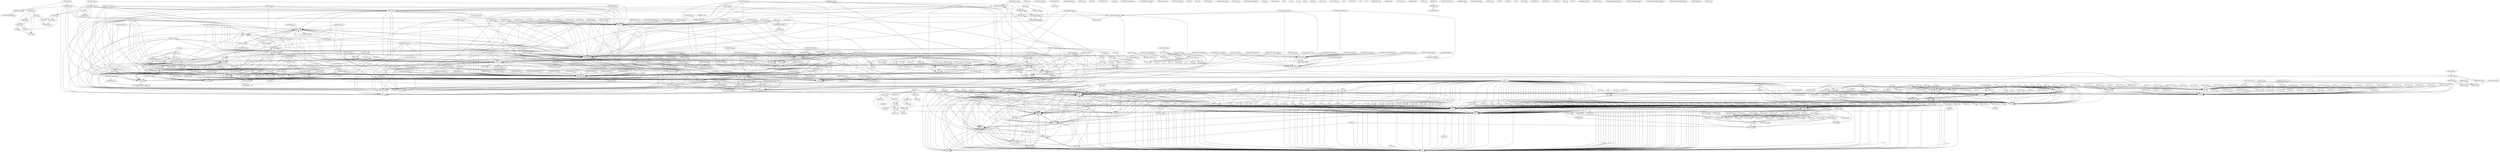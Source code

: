 digraph G {
    subgraph 1 {
        graph [ label=src ];
        subgraph 7 {
            graph [ label=src ];
            1509 [ label="BlockFile.cpp",metric1=191 ];
            1510 [ label="Dither.cpp",metric1=322 ];
            1511 [ label="DirManager.cpp",metric1=378 ];
            1512 [ label="FileFormats.cpp",metric1=75 ];
            1513 [ label="Prefs.cpp",metric1=30 ];
            1514 [ label="Sequence.cpp",metric1=570 ];
            1515 [ label="Internat.cpp",metric1=38 ];
            1526 [ label="AColor.cpp",metric1=99 ];
            1527 [ label="AboutDialog.cpp",metric1=49 ];
            1528 [ label="AudacityApp.cpp",metric1=254 ];
            1529 [ label="AudioIO.cpp",metric1=611 ];
            1530 [ label="AutoRecovery.cpp",metric1=91 ];
            1531 [ label="BatchCommandDialog.cpp",metric1=49 ];
            1532 [ label="BatchCommands.cpp",metric1=123 ];
            1533 [ label="BatchProcessDialog.cpp",metric1=256 ];
            1534 [ label="Benchmark.cpp",metric1=145 ];
            1535 [ label="CaptureEvents.cpp",metric1=10 ];
            1536 [ label="Dependencies.cpp",metric1=351 ];
            1537 [ label="Envelope.cpp",metric1=388 ];
            1538 [ label="FFmpeg.cpp",metric1=195 ];
            1539 [ label="FFT.cpp",metric1=135 ];
            1540 [ label="FileIO.cpp",metric1=21 ];
            1541 [ label="FreqWindow.cpp",metric1=446 ];
            1542 [ label="HistoryWindow.cpp",metric1=83 ];
            1543 [ label="ImageManipulation.cpp",metric1=185 ];
            1544 [ label="InterpolateAudio.cpp",metric1=63 ];
            1545 [ label="LabelDialog.cpp",metric1=158 ];
            1546 [ label="LabelTrack.cpp",metric1=401 ];
            1547 [ label="Languages.cpp",metric1=87 ];
            1548 [ label="LangChoice.cpp",metric1=9 ];
            1549 [ label="Legacy.cpp",metric1=66 ];
            1550 [ label="LoadModules.cpp",metric1=40 ];
            1551 [ label="Lyrics.cpp",metric1=171 ];
            1552 [ label="LyricsWindow.cpp",metric1=12 ];
            1553 [ label="Matrix.cpp",metric1=142 ];
            1555 [ label="Mix.cpp",metric1=258 ];
            1556 [ label="MixerBoard.cpp",metric1=266 ];
            1557 [ label="PluginManager.cpp",metric1=41 ];
            1558 [ label="Printing.cpp",metric1=33 ];
            1559 [ label="Profiler.cpp",metric1=54 ];
            1560 [ label="Project.cpp",metric1=130 ];
            1561 [ label="RealFFTf.cpp",metric1=99 ];
            1562 [ label="Resample.cpp",metric1=20 ];
            1563 [ label="Screenshot.cpp",metric1=212 ];
            1564 [ label="Shuttle.cpp",metric1=24 ];
            1565 [ label="ShuttleGui.cpp",metric1=450 ];
            1566 [ label="ShuttlePrefs.cpp",metric1=15 ];
            1567 [ label="Snap.cpp",metric1=61 ];
            1568 [ label="Spectrum.cpp",metric1=64 ];
            1569 [ label="SplashDialog.cpp",metric1=26 ];
            1570 [ label="SoundActivatedRecord.cpp",metric1=12 ];
            1571 [ label="Tags.cpp",metric1=178 ];
            1572 [ label="Theme.cpp",metric1=255 ];
            1573 [ label="TimeTrack.cpp",metric1=65 ];
            1574 [ label="TimerRecordDialog.cpp",metric1=60 ];
            1575 [ label="Track.cpp",metric1=128 ];
            1576 [ label="TrackArtist.cpp",metric1=740 ];
            1578 [ label="UndoManager.cpp",metric1=80 ];
            1579 [ label="UploadDialog.cpp",metric1=455 ];
            1580 [ label="VoiceKey.cpp",metric1=411 ];
            1581 [ label="WaveClip.cpp",metric1=519 ];
            1582 [ label="WaveTrack.cpp",metric1=579 ];
            1583 [ label="WrappedType.cpp",metric1=16 ];
            1714 [ label="NoteTrack.cpp",metric1=98 ];
            1723 [ label="TrackPanelAx.cpp",metric1=15 ];
            11045 [ label="SampleFormat.cpp",metric1=18 ];
            11046 [ label="FileNames.cpp",metric1=9 ];
            11047 [ label="HelpText.cpp",metric1=7 ];
            11048 [ label="PitchName.cpp",metric1=9 ];
            11049 [ label="PlatformCompatibility.cpp",metric1=1 ];
            11050 [ label="RingBuffer.cpp",metric1=26 ];
            11051 [ label="TimeDialog.cpp",metric1=13 ];
            subgraph 1516 {
                graph [ label=blockfile ];
                1517 [ label="LegacyBlockFile.cpp",metric1=124 ];
                1518 [ label="LegacyAliasBlockFile.cpp",metric1=50 ];
                1519 [ label="SilentBlockFile.cpp",metric1=23 ];
                1520 [ label="SimpleBlockFile.cpp",metric1=141 ];
                1521 [ label="PCMAliasBlockFile.cpp",metric1=95 ];
                1522 [ label="ODPCMAliasBlockFile.cpp",metric1=180 ];
                1523 [ label="ODDecodeBlockFile.cpp",metric1=138 ];
            }
            subgraph 1524 {
                graph [ label=xml ];
                1525 [ label="XMLTagHandler.cpp",metric1=42 ];
                1704 [ label="XMLFileReader.cpp",metric1=41 ];
                11070 [ label="XMLWriter.cpp",metric1=43 ];
            }
            subgraph 1584 {
                graph [ label=commands ];
                1585 [ label="BatchEvalCommand.cpp",metric1=10 ];
                1586 [ label="Command.cpp",metric1=41 ];
                1587 [ label="CompareAudioCommand.cpp",metric1=29 ];
                1588 [ label="CommandDirectory.cpp",metric1=5 ];
                1589 [ label="CommandHandler.cpp",metric1=7 ];
                1590 [ label="CommandManager.cpp",metric1=259 ];
                1591 [ label="CommandSignature.cpp",metric1=4 ];
                1592 [ label="CommandType.cpp",metric1=5 ];
                1593 [ label="GetProjectInfoCommand.cpp",metric1=31 ];
                1594 [ label="HelpCommand.cpp",metric1=8 ];
                1595 [ label="MessageCommand.cpp",metric1=7 ];
                1596 [ label="PreferenceCommands.cpp",metric1=17 ];
                1597 [ label="ScreenshotCommand.cpp",metric1=83 ];
                1598 [ label="ScriptCommandRelay.cpp",metric1=14 ];
                1599 [ label="SetProjectInfoCommand.cpp",metric1=29 ];
                1724 [ label="CommandBuilder.cpp",metric1=11 ];
                11052 [ label="AppCommandEvent.cpp",metric1=2 ];
                11053 [ label="ExecMenuCommand.cpp",metric1=9 ];
                11054 [ label="GetAllMenuCommands.cpp",metric1=9 ];
                11055 [ label="GetTrackInfoCommand.cpp",metric1=28 ];
                11056 [ label="ImportExportCommands.cpp",metric1=28 ];
                11057 [ label="ResponseQueue.cpp",metric1=5 ];
                11058 [ label="SelectCommand.cpp",metric1=30 ];
                11059 [ label="SetTrackInfoCommand.cpp",metric1=10 ];
                11077 [ label="Keyboard.cpp",metric1=7 ];
            }
            subgraph 1600 {
                graph [ label=effects ];
                1601 [ label="Effect.cpp",metric1=175 ];
                1602 [ label="Generator.cpp",metric1=23 ];
                1603 [ label="EffectCategory.cpp",metric1=13 ];
                1604 [ label="EffectManager.cpp",metric1=22 ];
                1605 [ label="SimpleMono.cpp",metric1=19 ];
                1606 [ label="SBSMSEffect.cpp",metric1=144 ];
                1607 [ label="TimeScale.cpp",metric1=68 ];
                1608 [ label="SoundTouchEffect.cpp",metric1=98 ];
                1609 [ label="Amplify.cpp",metric1=86 ];
                1610 [ label="AutoDuck.cpp",metric1=281 ];
                1611 [ label="BassBoost.cpp",metric1=75 ];
                1612 [ label="ChangePitch.cpp",metric1=142 ];
                1613 [ label="ChangeSpeed.cpp",metric1=89 ];
                1614 [ label="ChangeTempo.cpp",metric1=86 ];
                1615 [ label="ClickRemoval.cpp",metric1=127 ];
                1616 [ label="Compressor.cpp",metric1=157 ];
                1617 [ label="Contrast.cpp",metric1=144 ];
                1618 [ label="DtmfGen.cpp",metric1=103 ];
                1619 [ label="Echo.cpp",metric1=54 ];
                1620 [ label="Equalization.cpp",metric1=692 ];
                1621 [ label="Fade.cpp",metric1=9 ];
                1622 [ label="FindClipping.cpp",metric1=51 ];
                1623 [ label="Invert.cpp",metric1=6 ];
                1624 [ label="Leveller.cpp",metric1=63 ];
                1625 [ label="Noise.cpp",metric1=79 ];
                1626 [ label="NoiseRemoval.cpp",metric1=335 ];
                1627 [ label="Normalize.cpp",metric1=109 ];
                1628 [ label="Phaser.cpp",metric1=213 ];
                1629 [ label="Repair.cpp",metric1=31 ];
                1630 [ label="Repeat.cpp",metric1=67 ];
                1631 [ label="Reverse.cpp",metric1=85 ];
                1632 [ label="Silence.cpp",metric1=7 ];
                1633 [ label="SpikeCleaner.cpp",metric1=89 ];
                1634 [ label="StereoToMono.cpp",metric1=32 ];
                1635 [ label="ToneGen.cpp",metric1=86 ];
                1636 [ label="TruncSilence.cpp",metric1=170 ];
                1637 [ label="TwoPassSimpleMono.cpp",metric1=42 ];
                1638 [ label="Wahwah.cpp",metric1=179 ];
                11060 [ label="LoadEffects.cpp",metric1=2 ];
                11061 [ label="TimeWarper.cpp",metric1=1 ];
                subgraph 1706 {
                    graph [ label=nyquist ];
                    1707 [ label="Nyquist.cpp",metric1=300 ];
                    1708 [ label="LoadNyquist.cpp",metric1=8 ];
                }
                subgraph 1709 {
                    graph [ label=vamp ];
                    1710 [ label="VampEffect.cpp",metric1=214 ];
                    11071 [ label="LoadVamp.cpp",metric1=13 ];
                }
                subgraph 1716 {
                    graph [ label=ladspa ];
                    1717 [ label="LoadLadspa.cpp",metric1=66 ];
                    1718 [ label="LadspaEffect.cpp",metric1=220 ];
                }
            }
            subgraph 1639 {
                graph [ label=export ];
                1640 [ label="Export.cpp",metric1=305 ];
                1641 [ label="ExportMultiple.cpp",metric1=208 ];
                1642 [ label="ExportMP2.cpp",metric1=90 ];
                1643 [ label="ExportMP3.cpp",metric1=264 ];
                1644 [ label="ExportOGG.cpp",metric1=70 ];
                1645 [ label="ExportFLAC.cpp",metric1=105 ];
                1646 [ label="ExportPCM.cpp",metric1=211 ];
                1647 [ label="ExportCL.cpp",metric1=68 ];
                1712 [ label="ExportFFmpeg.cpp",metric1=291 ];
                1713 [ label="ExportFFmpegDialogs.cpp",metric1=361 ];
            }
            subgraph 1648 {
                graph [ label=import ];
                1649 [ label="Import.cpp",metric1=73 ];
                1650 [ label="ImportFLAC.cpp",metric1=102 ];
                1651 [ label="ImportLOF.cpp",metric1=66 ];
                1652 [ label="ImportMP3.cpp",metric1=149 ];
                1653 [ label="ImportOGG.cpp",metric1=107 ];
                1654 [ label="ImportPCM.cpp",metric1=137 ];
                1655 [ label="ImportRaw.cpp",metric1=121 ];
                1656 [ label="RawAudioGuess.cpp",metric1=423 ];
                1711 [ label="ImportFFmpeg.cpp",metric1=187 ];
                1715 [ label="ImportMIDI.cpp",metric1=13 ];
            }
            subgraph 1657 {
                graph [ label=ondemand ];
                1658 [ label="ODComputeSummaryTask.cpp",metric1=69 ];
                1659 [ label="ODDecodeTask.cpp",metric1=58 ];
                1660 [ label="ODManager.cpp",metric1=158 ];
                1661 [ label="ODTask.cpp",metric1=76 ];
                1662 [ label="ODWaveTrackTaskQueue.cpp",metric1=95 ];
                1705 [ label="ODDecodeFlacTask.cpp",metric1=46 ];
                11062 [ label="ODTaskThread.cpp",metric1=2 ];
            }
            subgraph 1663 {
                graph [ label=prefs ];
                1664 [ label="DevicePrefs.cpp",metric1=65 ];
                1665 [ label="DirectoriesPrefs.cpp",metric1=27 ];
                1666 [ label="KeyConfigPrefs.cpp",metric1=109 ];
                1667 [ label="LibraryPrefs.cpp",metric1=67 ];
                1668 [ label="PlaybackPrefs.cpp",metric1=12 ];
                1669 [ label="PrefsDialog.cpp",metric1=54 ];
                1670 [ label="ProjectsPrefs.cpp",metric1=11 ];
                1671 [ label="QualityPrefs.cpp",metric1=41 ];
                1672 [ label="RecordingPrefs.cpp",metric1=22 ];
                1673 [ label="SpectrumPrefs.cpp",metric1=35 ];
                1674 [ label="ThemePrefs.cpp",metric1=38 ];
                11063 [ label="BatchPrefs.cpp",metric1=15 ];
                11064 [ label="EffectsPrefs.cpp",metric1=10 ];
                11065 [ label="GUIPrefs.cpp",metric1=31 ];
                11066 [ label="ImportExportPrefs.cpp",metric1=12 ];
                11067 [ label="MousePrefs.cpp",metric1=22 ];
                11068 [ label="TracksPrefs.cpp",metric1=24 ];
                11069 [ label="WarningsPrefs.cpp",metric1=10 ];
            }
            subgraph 1675 {
                graph [ label=toolbars ];
                1676 [ label="ControlToolBar.cpp",metric1=215 ];
                1677 [ label="DeviceToolBar.cpp",metric1=79 ];
                1678 [ label="EditToolBar.cpp",metric1=45 ];
                1679 [ label="MeterToolBar.cpp",metric1=21 ];
                1680 [ label="MixerToolBar.cpp",metric1=49 ];
                1681 [ label="SelectionBar.cpp",metric1=120 ];
                1682 [ label="ToolBar.cpp",metric1=78 ];
                1683 [ label="ToolDock.cpp",metric1=71 ];
                1684 [ label="ToolManager.cpp",metric1=150 ];
                1685 [ label="ToolsToolBar.cpp",metric1=36 ];
                1686 [ label="TranscriptionToolBar.cpp",metric1=161 ];
            }
            subgraph 1687 {
                graph [ label=widgets ];
                1688 [ label="AButton.cpp",metric1=51 ];
                1689 [ label="ASlider.cpp",metric1=199 ];
                1690 [ label="AttachableScrollBar.cpp",metric1=16 ];
                1691 [ label="ErrorDialog.cpp",metric1=35 ];
                1692 [ label="ExpandingToolBar.cpp",metric1=265 ];
                1693 [ label="FileHistory.cpp",metric1=31 ];
                1694 [ label="Grabber.cpp",metric1=18 ];
                1695 [ label="Grid.cpp",metric1=89 ];
                1696 [ label="ImageRoll.cpp",metric1=175 ];
                1697 [ label="LinkingHtmlWindow.cpp",metric1=31 ];
                1698 [ label="Meter.cpp",metric1=291 ];
                1699 [ label="MultiDialog.cpp",metric1=36 ];
                1700 [ label="ProgressDialog.cpp",metric1=106 ];
                1701 [ label="Ruler.cpp",metric1=406 ];
                1702 [ label="TimeTextCtrl.cpp",metric1=338 ];
                1703 [ label="Warning.cpp",metric1=7 ];
            }
        }
        subgraph 1046 {
            graph [ label=lib_src ];
            subgraph 1047 {
                graph [ label=FileDialog ];
                1719 [ label="FileDialog.cpp",metric1=13 ];
                subgraph 1048 {
                    graph [ label=gtk ];
                    1049 [ label="FileDialogPrivate.cpp",metric1=138 ];
                }
            }
            subgraph 1050 {
                graph [ label=libogg ];
                subgraph 1051 {
                    graph [ label=src ];
                    1052 [ label="framing.c",metric1=601 ];
                    1053 [ label="bitwise.c",metric1=378 ];
                }
            }
            subgraph 1054 {
                graph [ label=libvorbis ];
                subgraph 1055 {
                    graph [ label=lib ];
                    1056 [ label="mdct.c",metric1=143 ];
                    1057 [ label="smallft.c",metric1=426 ];
                    1058 [ label="block.c",metric1=432 ];
                    1059 [ label="envelope.c",metric1=134 ];
                    1060 [ label="window.c",metric1=35 ];
                    1061 [ label="lsp.c",metric1=131 ];
                    1062 [ label="analysis.c",metric1=28 ];
                    1063 [ label="synthesis.c",metric1=93 ];
                    1064 [ label="psy.c",metric1=707 ];
                    1065 [ label="info.c",metric1=406 ];
                    1066 [ label="floor1.c",metric1=559 ];
                    1067 [ label="floor0.c",metric1=138 ];
                    1068 [ label="res0.c",metric1=554 ];
                    1069 [ label="mapping0.c",metric1=344 ];
                    1070 [ label="codebook.c",metric1=300 ];
                    1071 [ label="sharedbook.c",metric1=283 ];
                    1072 [ label="bitrate.c",metric1=75 ];
                    1073 [ label="vorbisfile.c",metric1=786 ];
                    1720 [ label="lpc.c",metric1=45 ];
                }
            }
            subgraph 1075 {
                graph [ label=libmad ];
                1076 [ label="fixed.c",metric1=12 ];
                1077 [ label="bit.c",metric1=61 ];
                1078 [ label="timer.c",metric1=82 ];
                1079 [ label="stream.c",metric1=11 ];
                1080 [ label="frame.c",metric1=116 ];
                1081 [ label="synth.c",metric1=518 ];
                1082 [ label="decoder.c",metric1=123 ];
                1083 [ label="layer12.c",metric1=126 ];
                1084 [ label="layer3.c",metric1=615 ];
            }
            subgraph 1085 {
                graph [ label=libsndfile ];
                subgraph 1086 {
                    graph [ label=src ];
                    1103 [ label="sndfile.c",metric1=690 ];
                    1104 [ label="aiff.c",metric1=688 ];
                    1105 [ label="au.c",metric1=81 ];
                    1106 [ label="avr.c",metric1=43 ];
                    1107 [ label="caf.c",metric1=250 ];
                    1108 [ label="g72x.c",metric1=240 ];
                    1109 [ label="htk.c",metric1=37 ];
                    1110 [ label="ircam.c",metric1=67 ];
                    1111 [ label="mat4.c",metric1=70 ];
                    1112 [ label="mat5.c",metric1=186 ];
                    1113 [ label="nist.c",metric1=70 ];
                    1114 [ label="paf.c",metric1=299 ];
                    1115 [ label="pvf.c",metric1=31 ];
                    1116 [ label="raw.c",metric1=11 ];
                    1117 [ label="sd2.c",metric1=201 ];
                    1118 [ label="sds.c",metric1=421 ];
                    1119 [ label="svx.c",metric1=122 ];
                    1120 [ label="voc.c",metric1=111 ];
                    1121 [ label="wve.c",metric1=36 ];
                    1122 [ label="w64.c",metric1=142 ];
                    1123 [ label="wav_w64.c",metric1=115 ];
                    1124 [ label="wav.c",metric1=719 ];
                    1125 [ label="xi.c",metric1=489 ];
                    1126 [ label="mpc2k.c",metric1=32 ];
                    1127 [ label="rf64.c",metric1=96 ];
                    1128 [ label="common.c",metric1=499 ];
                    1129 [ label="file_io.c",metric1=88 ];
                    1130 [ label="command.c",metric1=84 ];
                    1131 [ label="pcm.c",metric1=1541 ];
                    1132 [ label="ulaw.c",metric1=129 ];
                    1133 [ label="alaw.c",metric1=127 ];
                    1134 [ label="float32.c",metric1=320 ];
                    1135 [ label="double64.c",metric1=345 ];
                    1136 [ label="ima_adpcm.c",metric1=456 ];
                    1137 [ label="ms_adpcm.c",metric1=470 ];
                    1138 [ label="gsm610.c",metric1=224 ];
                    1139 [ label="dwvw.c",metric1=211 ];
                    1140 [ label="vox_adpcm.c",metric1=145 ];
                    1141 [ label="interleave.c",metric1=85 ];
                    1142 [ label="strings.c",metric1=53 ];
                    1143 [ label="dither.c",metric1=92 ];
                    1144 [ label="broadcast.c",metric1=54 ];
                    1145 [ label="audio_detect.c",metric1=17 ];
                    1146 [ label="ima_oki_adpcm.c",metric1=29 ];
                    1147 [ label="chunk.c",metric1=9 ];
                    1148 [ label="test_endswap.c",metric1=93 ];
                    1149 [ label="test_audio_detect.c",metric1=15 ];
                    1150 [ label="test_file_io.c",metric1=120 ];
                    1151 [ label="test_ima_oki_adpcm.c",metric1=53 ];
                    10994 [ label="dwd.c",metric1=2 ];
                    10995 [ label="macbinary3.c",metric1=2 ];
                    10996 [ label="rx2.c",metric1=2 ];
                    10997 [ label="txw.c",metric1=2 ];
                    10998 [ label="test_conversions.c",metric1=42 ];
                    10999 [ label="test_float.c",metric1=10 ];
                    11000 [ label="test_log_printf.c",metric1=26 ];
                    11073 [ label="macos.c",metric1=1 ];
                    subgraph 1087 {
                        graph [ label=GSM610 ];
                        1088 [ label="add.c",metric1=47 ];
                        1089 [ label="decode.c",metric1=16 ];
                        1090 [ label="gsm_decode.c",metric1=195 ];
                        1091 [ label="gsm_encode.c",metric1=79 ];
                        1092 [ label="long_term.c",metric1=100 ];
                        1093 [ label="preprocess.c",metric1=9 ];
                        1094 [ label="short_term.c",metric1=83 ];
                        1095 [ label="code.c",metric1=7 ];
                        1096 [ label="gsm_create.c",metric1=4 ];
                        1097 [ label="gsm_option.c",metric1=26 ];
                        1098 [ label="lpc.c",metric1=77 ];
                        1099 [ label="rpe.c",metric1=72 ];
                        11072 [ label="gsm_destroy.c",metric1=2 ];
                    }
                    subgraph 1100 {
                        graph [ label=G72x ];
                        1101 [ label="g72x.c",metric1=305 ];
                        1102 [ label="g72x_test.c",metric1=71 ];
                        1725 [ label="g721.c",metric1=78 ];
                        1726 [ label="g723_16.c",metric1=85 ];
                        1727 [ label="g723_24.c",metric1=82 ];
                        1728 [ label="g723_40.c",metric1=82 ];
                    }
                }
                subgraph 1152 {
                    graph [ label=examples ];
                    1153 [ label="make_sine.c",metric1=15 ];
                    1154 [ label="sfprocess.c",metric1=22 ];
                    1155 [ label="generate.c",metric1=40 ];
                    11001 [ label="list_formats.c",metric1=23 ];
                    11002 [ label="sndfilehandle.cc",metric1=15 ];
                    11003 [ label="sndfile-to-text.c",metric1=24 ];
                }
                subgraph 1156 {
                    graph [ label=regtest ];
                    1157 [ label="checksum.c",metric1=19 ];
                    11004 [ label="sndfile-regtest.c",metric1=1 ];
                }
                subgraph 1158 {
                    graph [ label=tests ];
                    1159 [ label="utils.c",metric1=385 ];
                    1160 [ label="dft_cmp.c",metric1=33 ];
                    1161 [ label="floating_point_test.c",metric1=366 ];
                    1162 [ label="generate.c",metric1=19 ];
                    1163 [ label="write_read_test.c",metric1=1173 ];
                    1164 [ label="lossy_comp_test.c",metric1=966 ];
                    1165 [ label="error_test.c",metric1=39 ];
                    1166 [ label="dwvw_test.c",metric1=24 ];
                    1167 [ label="peak_chunk_test.c",metric1=123 ];
                    1168 [ label="command_test.c",metric1=420 ];
                    1169 [ label="stdin_test.c",metric1=43 ];
                    1170 [ label="pcm_test.c",metric1=433 ];
                    1171 [ label="pipe_test.c",metric1=110 ];
                    1172 [ label="benchmark.c",metric1=129 ];
                    1173 [ label="header_test.c",metric1=170 ];
                    1174 [ label="misc_test.c",metric1=117 ];
                    1175 [ label="raw_test.c",metric1=51 ];
                    1176 [ label="string_test.c",metric1=184 ];
                    1177 [ label="multi_file_test.c",metric1=60 ];
                    1178 [ label="dither_test.c",metric1=46 ];
                    1179 [ label="scale_clip_test.c",metric1=618 ];
                    1180 [ label="win32_test.c",metric1=71 ];
                    1181 [ label="fix_this.c",metric1=83 ];
                    1182 [ label="virtual_io_test.c",metric1=64 ];
                    1183 [ label="checksum_test.c",metric1=18 ];
                    11005 [ label="sfversion.c",metric1=3 ];
                    11006 [ label="ulaw_test.c",metric1=67 ];
                    11007 [ label="alaw_test.c",metric1=77 ];
                    11008 [ label="stdout_test.c",metric1=28 ];
                    11009 [ label="stdio_test.c",metric1=16 ];
                    11010 [ label="headerless_test.c",metric1=45 ];
                    11011 [ label="aiff_rw_test.c",metric1=18 ];
                    11012 [ label="locale_test.c",metric1=15 ];
                    11013 [ label="largefile_test.c",metric1=9 ];
                    11014 [ label="ogg_test.c",metric1=100 ];
                    11015 [ label="vorbis_test.c",metric1=48 ];
                    11016 [ label="external_libs_test.c",metric1=39 ];
                    11017 [ label="cpp_test.cc",metric1=95 ];
                }
                subgraph 1184 {
                    graph [ label=programs ];
                    1185 [ label="sndfile-info.c",metric1=108 ];
                    1186 [ label="sndfile-play.c",metric1=54 ];
                    1187 [ label="sndfile-convert.c",metric1=87 ];
                    1188 [ label="common.c",metric1=83 ];
                    1189 [ label="sndfile-cmp.c",metric1=21 ];
                    1190 [ label="sndfile-metadata-set.c",metric1=59 ];
                    1191 [ label="sndfile-metadata-get.c",metric1=61 ];
                    11018 [ label="sndfile-jackplay.c",metric1=1 ];
                }
            }
            subgraph 1192 {
                graph [ label=libflac ];
                subgraph 1193 {
                    graph [ label=src ];
                    subgraph 1194 {
                        graph [ label=libFLAC ];
                        1195 [ label="bitreader.c",metric1=273 ];
                        1196 [ label="bitwriter.c",metric1=187 ];
                        1197 [ label="cpu.c",metric1=1 ];
                        1198 [ label="crc.c",metric1=16 ];
                        1199 [ label="fixed.c",metric1=118 ];
                        1200 [ label="format.c",metric1=136 ];
                        1201 [ label="lpc.c",metric1=396 ];
                        1202 [ label="md5.c",metric1=67 ];
                        1203 [ label="memory.c",metric1=32 ];
                        1204 [ label="metadata_iterators.c",metric1=616 ];
                        1205 [ label="metadata_object.c",metric1=440 ];
                        1206 [ label="stream_decoder.c",metric1=612 ];
                        1207 [ label="stream_encoder.c",metric1=774 ];
                        1208 [ label="stream_encoder_framing.c",metric1=163 ];
                        1209 [ label="window.c",metric1=103 ];
                        11019 [ label="bitmath.c",metric1=18 ];
                    }
                    subgraph 1210 {
                        graph [ label="libFLAC++" ];
                        1211 [ label="metadata.cpp",metric1=149 ];
                        1212 [ label="stream_encoder.cpp",metric1=58 ];
                        11020 [ label="stream_decoder.cpp",metric1=46 ];
                    }
                }
            }
            subgraph 1213 {
                graph [ label=libid3tag ];
                1214 [ label="ucs4.c",metric1=36 ];
                1215 [ label="latin1.c",metric1=34 ];
                1216 [ label="utf16.c",metric1=51 ];
                1217 [ label="utf8.c",metric1=165 ];
                1218 [ label="parse.c",metric1=67 ];
                1219 [ label="render.c",metric1=35 ];
                1220 [ label="field.c",metric1=154 ];
                1221 [ label="frametype.gperf",metric1=34 ];
                1222 [ label="compat.gperf",metric1=24 ];
                1223 [ label="compat.c",metric1=38 ];
                1224 [ label="genre.c",metric1=26 ];
                1225 [ label="frame.c",metric1=188 ];
                1226 [ label="crc.c",metric1=36 ];
                1227 [ label="util.c",metric1=20 ];
                1228 [ label="tag.c",metric1=290 ];
                1229 [ label="file.c",metric1=133 ];
            }
            subgraph 1230 {
                graph [ label=sbsms ];
                subgraph 1231 {
                    graph [ label=src ];
                    1232 [ label="pitch.cpp",metric1=22 ];
                    1233 [ label="peak.cpp",metric1=24 ];
                    1234 [ label="sms.cpp",metric1=669 ];
                    1235 [ label="track.cpp",metric1=118 ];
                    1236 [ label="trackpoint.cpp",metric1=23 ];
                    1237 [ label="utils.cpp",metric1=55 ];
                    1238 [ label="audio.cpp",metric1=30 ];
                    1239 [ label="resample.cpp",metric1=102 ];
                    1240 [ label="sbsms.cpp",metric1=169 ];
                    1241 [ label="fft.cpp",metric1=394 ];
                    1242 [ label="grain.cpp",metric1=84 ];
                    1243 [ label="buffer.cpp",metric1=155 ];
                    1244 [ label="subband.cpp",metric1=393 ];
                }
            }
            subgraph 1245 {
                graph [ label=soundtouch ];
                subgraph 1246 {
                    graph [ label=source ];
                    subgraph 1247 {
                        graph [ label=SoundTouch ];
                        1248 [ label="AAFilter.cpp",metric1=16 ];
                        1249 [ label="FIRFilter.cpp",metric1=28 ];
                        1250 [ label="FIFOSampleBuffer.cpp",metric1=21 ];
                        1251 [ label="sse_optimized.cpp",metric1=43 ];
                        1252 [ label="RateTransposer.cpp",metric1=79 ];
                        1253 [ label="SoundTouch.cpp",metric1=29 ];
                        1254 [ label="TDStretch.cpp",metric1=122 ];
                        11021 [ label="cpu_detect_x86_gcc.cpp",metric1=1 ];
                    }
                    subgraph 1255 {
                        graph [ label=example ];
                        subgraph 1256 {
                            graph [ label=bpm ];
                            1257 [ label="BPMDetect.cpp",metric1=52 ];
                            1258 [ label="PeakFinder.cpp",metric1=28 ];
                        }
                        subgraph 1259 {
                            graph [ label=SoundStretch ];
                            1260 [ label="main.cpp",metric1=51 ];
                            1261 [ label="RunParameters.cpp",metric1=12 ];
                            1262 [ label="WavFile.cpp",metric1=231 ];
                        }
                    }
                }
            }
            subgraph 1263 {
                graph [ label=libnyquist ];
                1442 [ label="nyx.c",metric1=230 ];
                subgraph 1264 {
                    graph [ label=nyquist ];
                    subgraph 1265 {
                        graph [ label=xlisp ];
                        1266 [ label="extern.c",metric1=12 ];
                        1267 [ label="xldmem.c",metric1=246 ];
                        1268 [ label="xlbfun.c",metric1=334 ];
                        1269 [ label="xlcont.c",metric1=431 ];
                        1270 [ label="xldbug.c",metric1=39 ];
                        1271 [ label="xleval.c",metric1=245 ];
                        1272 [ label="xlfio.c",metric1=302 ];
                        1273 [ label="xlio.c",metric1=58 ];
                        1274 [ label="xlisp.c",metric1=49 ];
                        1275 [ label="xljump.c",metric1=36 ];
                        1276 [ label="xllist.c",metric1=319 ];
                        1277 [ label="xlmath.c",metric1=107 ];
                        1278 [ label="xlobj.c",metric1=144 ];
                        1279 [ label="xlpp.c",metric1=23 ];
                        1280 [ label="xlprin.c",metric1=54 ];
                        1281 [ label="xlread.c",metric1=269 ];
                        1282 [ label="xlstr.c",metric1=248 ];
                        1283 [ label="xlsubr.c",metric1=52 ];
                        1284 [ label="xlsym.c",metric1=57 ];
                        1285 [ label="xlsys.c",metric1=40 ];
                        1286 [ label="path.c",metric1=37 ];
                        1721 [ label="xlinit.c",metric1=106 ];
                    }
                    subgraph 1287 {
                        graph [ label=tran ];
                        1288 [ label="abs.c",metric1=84 ];
                        1289 [ label="allpoles.c",metric1=100 ];
                        1290 [ label="alpass.c",metric1=74 ];
                        1291 [ label="alpasscv.c",metric1=120 ];
                        1292 [ label="alpassvv.c",metric1=249 ];
                        1293 [ label="amosc.c",metric1=86 ];
                        1294 [ label="areson.c",metric1=85 ];
                        1295 [ label="aresonvc.c",metric1=201 ];
                        1296 [ label="aresoncv.c",metric1=192 ];
                        1297 [ label="aresonvv.c",metric1=584 ];
                        1298 [ label="atone.c",metric1=119 ];
                        1299 [ label="atonev.c",metric1=174 ];
                        1300 [ label="biquadfilt.c",metric1=123 ];
                        1301 [ label="buzz.c",metric1=169 ];
                        1302 [ label="chase.c",metric1=120 ];
                        1303 [ label="clip.c",metric1=116 ];
                        1304 [ label="congen.c",metric1=74 ];
                        1305 [ label="const.c",metric1=50 ];
                        1306 [ label="coterm.c",metric1=92 ];
                        1307 [ label="delaycc.c",metric1=73 ];
                        1308 [ label="delaycv.c",metric1=117 ];
                        1309 [ label="eqbandvvv.c",metric1=270 ];
                        1310 [ label="exp.c",metric1=80 ];
                        1311 [ label="follow.c",metric1=106 ];
                        1312 [ label="fmosc.c",metric1=164 ];
                        1313 [ label="fromobject.c",metric1=54 ];
                        1314 [ label="fromarraystream.c",metric1=62 ];
                        1315 [ label="gate.c",metric1=88 ];
                        1316 [ label="ifft.c",metric1=83 ];
                        1317 [ label="instrclar.c",metric1=78 ];
                        1318 [ label="instrclarall.c",metric1=125 ];
                        1319 [ label="instrclarfreq.c",metric1=131 ];
                        1320 [ label="instrsax.c",metric1=103 ];
                        1321 [ label="instrsaxall.c",metric1=151 ];
                        1322 [ label="instrsaxfreq.c",metric1=205 ];
                        1323 [ label="integrate.c",metric1=79 ];
                        1324 [ label="log.c",metric1=80 ];
                        1325 [ label="lpreson.c",metric1=102 ];
                        1326 [ label="maxv.c",metric1=96 ];
                        1327 [ label="offset.c",metric1=116 ];
                        1328 [ label="oneshot.c",metric1=125 ];
                        1329 [ label="osc.c",metric1=56 ];
                        1330 [ label="partial.c",metric1=123 ];
                        1331 [ label="pluck.c",metric1=93 ];
                        1332 [ label="prod.c",metric1=92 ];
                        1333 [ label="pwl.c",metric1=70 ];
                        1334 [ label="quantize.c",metric1=84 ];
                        1335 [ label="recip.c",metric1=81 ];
                        1336 [ label="reson.c",metric1=120 ];
                        1337 [ label="resonvc.c",metric1=205 ];
                        1338 [ label="resoncv.c",metric1=209 ];
                        1339 [ label="resonvv.c",metric1=1153 ];
                        1340 [ label="sampler.c",metric1=168 ];
                        1341 [ label="scale.c",metric1=81 ];
                        1342 [ label="shape.c",metric1=89 ];
                        1343 [ label="sine.c",metric1=57 ];
                        1344 [ label="siosc.c",metric1=210 ];
                        1345 [ label="slope.c",metric1=82 ];
                        1346 [ label="sqrt.c",metric1=82 ];
                        1347 [ label="tapf.c",metric1=202 ];
                        1348 [ label="tapv.c",metric1=200 ];
                        1349 [ label="tone.c",metric1=81 ];
                        1350 [ label="tonev.c",metric1=181 ];
                        1351 [ label="upsample.c",metric1=146 ];
                        1352 [ label="white.c",metric1=51 ];
                        1353 [ label="stkrev.c",metric1=120 ];
                        1354 [ label="stkpitshift.c",metric1=120 ];
                        1355 [ label="stkchorus.c",metric1=120 ];
                        1356 [ label="instrbow.c",metric1=78 ];
                        1357 [ label="instrbowedfreq.c",metric1=131 ];
                        1358 [ label="instrbanded.c",metric1=78 ];
                        1359 [ label="instrmandolin.c",metric1=57 ];
                        1360 [ label="instrsitar.c",metric1=56 ];
                        1361 [ label="instrmodalbar.c",metric1=56 ];
                        1362 [ label="instrflute.c",metric1=78 ];
                        1363 [ label="instrflutefreq.c",metric1=131 ];
                        1364 [ label="instrfluteall.c",metric1=125 ];
                        1365 [ label="fmfb.c",metric1=57 ];
                        1366 [ label="fmfbv.c",metric1=201 ];
                    }
                    subgraph 1367 {
                        graph [ label=cmt ];
                        1368 [ label="cmdline.c",metric1=105 ];
                        1369 [ label="moxc.c",metric1=86 ];
                        1370 [ label="midifile.c",metric1=139 ];
                        1371 [ label="midifns.c",metric1=129 ];
                        1372 [ label="record.c",metric1=179 ];
                        1373 [ label="seq.c",metric1=401 ];
                        1374 [ label="seqmread.c",metric1=110 ];
                        1375 [ label="seqmwrite.c",metric1=401 ];
                        1376 [ label="seqread.c",metric1=518 ];
                        1377 [ label="seqwrite.c",metric1=65 ];
                        1378 [ label="tempomap.c",metric1=13 ];
                        1379 [ label="timebase.c",metric1=85 ];
                        1380 [ label="userio.c",metric1=115 ];
                        1722 [ label="cext.c",metric1=12 ];
                        11022 [ label="cleanup.c",metric1=7 ];
                        11023 [ label="cmtcmd.c",metric1=6 ];
                        11024 [ label="mem.c",metric1=26 ];
                    }
                    subgraph 1381 {
                        graph [ label=nyqsrc ];
                        1382 [ label="debug.c",metric1=41 ];
                        1383 [ label="falloc.c",metric1=135 ];
                        1384 [ label="local.c",metric1=3 ];
                        1385 [ label="handlers.c",metric1=37 ];
                        1386 [ label="multiread.c",metric1=83 ];
                        1387 [ label="seqext.c",metric1=14 ];
                        1388 [ label="seqinterf.c",metric1=24 ];
                        1389 [ label="ffilterkit.c",metric1=27 ];
                        1390 [ label="sliders.c",metric1=77 ];
                        1391 [ label="sound.c",metric1=521 ];
                        1392 [ label="add.c",metric1=537 ];
                        1393 [ label="avg.c",metric1=116 ];
                        1394 [ label="compose.c",metric1=88 ];
                        1395 [ label="convolve.c",metric1=87 ];
                        1396 [ label="downsample.c",metric1=146 ];
                        1397 [ label="fft.c",metric1=52 ];
                        1398 [ label="inverse.c",metric1=69 ];
                        1399 [ label="multiseq.c",metric1=297 ];
                        1400 [ label="resamp.c",metric1=115 ];
                        1401 [ label="resampv.c",metric1=84 ];
                        1402 [ label="samples.c",metric1=100 ];
                        1403 [ label="sndmax.c",metric1=13 ];
                        1404 [ label="sndread.c",metric1=94 ];
                        1405 [ label="sndseq.c",metric1=100 ];
                        1406 [ label="sndwritepa.c",metric1=253 ];
                        1407 [ label="yin.c",metric1=210 ];
                        1408 [ label="trigger.c",metric1=113 ];
                        1409 [ label="lpanal.c",metric1=48 ];
                        11025 [ label="stats.c",metric1=9 ];
                        11042 [ label="sndfnint.c",metric1=1164 ];
                        11043 [ label="seqfnint.c",metric1=184 ];
                    }
                    subgraph 1410 {
                        graph [ label=nyqstk ];
                        1434 [ label="stkinit.cpp",metric1=8 ];
                        1435 [ label="instr.cpp",metric1=18 ];
                        1436 [ label="stkint.cpp",metric1=20 ];
                        subgraph 1411 {
                            graph [ label=src ];
                            1412 [ label="FileRead.cpp",metric1=318 ];
                            1413 [ label="FileWvIn.cpp",metric1=55 ];
                            1414 [ label="Effect.cpp",metric1=18 ];
                            1415 [ label="Clarinet.cpp",metric1=24 ];
                            1416 [ label="Delay.cpp",metric1=27 ];
                            1417 [ label="DelayL.cpp",metric1=14 ];
                            1418 [ label="Envelope.cpp",metric1=7 ];
                            1419 [ label="Filter.cpp",metric1=42 ];
                            1420 [ label="Instrmnt.cpp",metric1=14 ];
                            1421 [ label="Saxofony.cpp",metric1=30 ];
                            1422 [ label="Stk.cpp",metric1=44 ];
                            1423 [ label="JCRev.cpp",metric1=52 ];
                            1424 [ label="PRCRev.cpp",metric1=30 ];
                            1425 [ label="PitShift.cpp",metric1=7 ];
                            1426 [ label="Bowed.cpp",metric1=23 ];
                            1427 [ label="BandedWG.cpp",metric1=56 ];
                            1428 [ label="Mandolin.cpp",metric1=23 ];
                            1429 [ label="PluckTwo.cpp",metric1=10 ];
                            1430 [ label="Sitar.cpp",metric1=11 ];
                            1431 [ label="ModalBar.cpp",metric1=24 ];
                            1432 [ label="Modal.cpp",metric1=26 ];
                            1433 [ label="Flute.cpp",metric1=17 ];
                            11026 [ label="Generator.cpp",metric1=10 ];
                            11027 [ label="SineWave.cpp",metric1=12 ];
                            11028 [ label="Noise.cpp",metric1=4 ];
                            11029 [ label="OneZero.cpp",metric1=7 ];
                            11030 [ label="ReedTable.cpp",metric1=2 ];
                            11031 [ label="WaveLoop.cpp",metric1=51 ];
                            11032 [ label="WvIn.cpp",metric1=24 ];
                            11033 [ label="NRev.cpp",metric1=38 ];
                            11034 [ label="Chorus.cpp",metric1=3 ];
                            11035 [ label="BowTable.cpp",metric1=1 ];
                            11036 [ label="ADSR.cpp",metric1=9 ];
                            11037 [ label="OnePole.cpp",metric1=7 ];
                            11038 [ label="BiQuad.cpp",metric1=4 ];
                            11039 [ label="DelayA.cpp",metric1=11 ];
                            11040 [ label="JetTable.cpp",metric1=2 ];
                            11041 [ label="PoleZero.cpp",metric1=3 ];
                            11074 [ label="Function.cpp",metric1=10 ];
                        }
                    }
                    subgraph 1437 {
                        graph [ label=ffts ];
                        subgraph 1438 {
                            graph [ label=src ];
                            1439 [ label="fftext.c",metric1=16 ];
                            1440 [ label="fftlib.c",metric1=431 ];
                            1441 [ label="matlib.c",metric1=42 ];
                        }
                    }
                }
            }
            subgraph 1443 {
                graph [ label=twolame ];
                subgraph 1444 {
                    graph [ label=libtwolame ];
                    1445 [ label="availbits.c",metric1=3 ];
                    1446 [ label="bitbuffer.c",metric1=23 ];
                    1447 [ label="crc.c",metric1=25 ];
                    1448 [ label="dab.c",metric1=31 ];
                    1449 [ label="encode.c",metric1=435 ];
                    1450 [ label="energy.c",metric1=40 ];
                    1451 [ label="fft.c",metric1=44 ];
                    1452 [ label="get_set.c",metric1=163 ];
                    1453 [ label="psycho_0.c",metric1=39 ];
                    1454 [ label="psycho_1.c",metric1=203 ];
                    1455 [ label="psycho_2.c",metric1=150 ];
                    1456 [ label="psycho_3.c",metric1=224 ];
                    1457 [ label="psycho_4.c",metric1=128 ];
                    1458 [ label="psycho_n1.c",metric1=10 ];
                    1459 [ label="subband.c",metric1=43 ];
                    1460 [ label="twolame.c",metric1=238 ];
                    1461 [ label="util.c",metric1=63 ];
                    11075 [ label="ath.c",metric1=3 ];
                    11076 [ label="mem.c",metric1=3 ];
                }
            }
            subgraph 1462 {
                graph [ label=portaudio_v19 ];
                subgraph 1463 {
                    graph [ label=src ];
                    subgraph 1464 {
                        graph [ label=common ];
                        1465 [ label="pa_allocation.c",metric1=23 ];
                        1466 [ label="pa_converters.c",metric1=476 ];
                        1467 [ label="pa_cpuload.c",metric1=11 ];
                        1468 [ label="pa_dither.c",metric1=37 ];
                        1469 [ label="pa_front.c",metric1=165 ];
                        1470 [ label="pa_process.c",metric1=427 ];
                        1471 [ label="pa_skeleton.c",metric1=93 ];
                        1472 [ label="pa_stream.c",metric1=24 ];
                        11044 [ label="pa_debugprint.c",metric1=6 ];
                    }
                    subgraph 1473 {
                        graph [ label=hostapi ];
                        subgraph 1474 {
                            graph [ label=alsa ];
                            1475 [ label="pa_linux_alsa.c",metric1=1738 ];
                        }
                        subgraph 1476 {
                            graph [ label=oss ];
                            1477 [ label="pa_unix_oss.c",metric1=860 ];
                        }
                    }
                    subgraph 1478 {
                        graph [ label=os ];
                        subgraph 1479 {
                            graph [ label=unix ];
                            1480 [ label="pa_unix_util.c",metric1=109 ];
                        }
                    }
                }
            }
            subgraph 1481 {
                graph [ label=portmixer ];
                subgraph 1482 {
                    graph [ label=src ];
                    1483 [ label="px_mixer.c",metric1=151 ];
                    1484 [ label="px_unix_oss.c",metric1=162 ];
                    1485 [ label="px_linux_alsa.c",metric1=154 ];
                }
            }
            subgraph 1486 {
                graph [ label=lib_widget_extra ];
                1487 [ label="NonGuiThread.cpp",metric1=11 ];
            }
            subgraph 1488 {
                graph [ label=libvamp ];
                subgraph 1489 {
                    graph [ label=src ];
                    subgraph 1490 {
                        graph [ label=vamp_sdk ];
                        1491 [ label="PluginAdapter.cpp",metric1=161 ];
                        1492 [ label="RealTime.cpp",metric1=36 ];
                    }
                    subgraph 1493 {
                        graph [ label=vamp_hostsdk ];
                        1494 [ label="PluginHostAdapter.cpp",metric1=60 ];
                        1495 [ label="PluginBufferingAdapter.cpp",metric1=101 ];
                        1496 [ label="PluginChannelAdapter.cpp",metric1=22 ];
                        1497 [ label="PluginInputDomainAdapter.cpp",metric1=101 ];
                        1498 [ label="PluginLoader.cpp",metric1=98 ];
                        1499 [ label="PluginSummarisingAdapter.cpp",metric1=96 ];
                        1500 [ label="PluginWrapper.cpp",metric1=12 ];
                    }
                }
            }
            subgraph 1501 {
                graph [ label=portsmf ];
                1502 [ label="allegro.cpp",metric1=1047 ];
                1503 [ label="allegrosmfwr.cpp",metric1=286 ];
                1504 [ label="allegrord.cpp",metric1=215 ];
                1505 [ label="allegrowr.cpp",metric1=44 ];
                1506 [ label="allegrosmfrd.cpp",metric1=96 ];
                1507 [ label="mfmidi.cpp",metric1=130 ];
                1508 [ label="strparse.cpp",metric1=29 ];
            }
        }
    }
    1640 -> 1511;
    1640 -> 1049;
    1640 -> 1703;
    1640 -> 1571;
    1640 -> 1560;
    1640 -> 1526;
    1640 -> 1575;
    1640 -> 1565;
    1640 -> 1640;
    1640 -> 1555;
    1638 -> 1565;
    1638 -> 1638;
    1638 -> 1601;
    1432 -> 11038;
    1432 -> 11037;
    1432 -> 1413;
    1432 -> 1418;
    1432 -> 1420;
    1432 -> 11027;
    1432 -> 1432;
    1432 -> 11026;
    1432 -> 11032;
    1424 -> 1424;
    1424 -> 1414;
    1424 -> 1416;
    1337 -> 1337;
    1337 -> 1273;
    1337 -> 1383;
    1337 -> 1391;
    1650 -> 1228;
    1650 -> 1582;
    1650 -> 1571;
    1650 -> 1650;
    1358 -> 1358;
    1358 -> 1383;
    1358 -> 1273;
    1358 -> 1435;
    1358 -> 1391;
    1220 -> 1219;
    1220 -> 1215;
    1220 -> 1218;
    1220 -> 1214;
    1220 -> 1220;
    1453 -> 11076;
    1453 -> 11075;
    1453 -> 1453;
    11042 -> 1349;
    11042 -> 1308;
    11042 -> 1296;
    11042 -> 1332;
    11042 -> 1354;
    11042 -> 1394;
    11042 -> 1351;
    11042 -> 1321;
    11042 -> 1395;
    11042 -> 1301;
    11042 -> 1396;
    11042 -> 1309;
    11042 -> 1341;
    11042 -> 1330;
    11042 -> 1290;
    11042 -> 1303;
    11042 -> 1344;
    11042 -> 1315;
    11042 -> 1403;
    11042 -> 1295;
    11042 -> 1348;
    11042 -> 1294;
    11042 -> 1291;
    11042 -> 1353;
    11042 -> 1323;
    11042 -> 1307;
    11042 -> 1362;
    11042 -> 1336;
    11042 -> 1322;
    11042 -> 1293;
    11042 -> 1356;
    11042 -> 1292;
    11042 -> 1364;
    11042 -> 1366;
    11042 -> 1342;
    11042 -> 1345;
    11042 -> 1334;
    11042 -> 1350;
    11042 -> 1337;
    11042 -> 1297;
    11042 -> 1325;
    11042 -> 1306;
    11042 -> 1320;
    11042 -> 1357;
    11042 -> 1339;
    11042 -> 1300;
    11042 -> 1328;
    11042 -> 1324;
    11042 -> 1363;
    11042 -> 1347;
    11042 -> 1310;
    11042 -> 1317;
    11042 -> 1302;
    11042 -> 1319;
    11042 -> 1397;
    11042 -> 1399;
    11042 -> 1326;
    11042 -> 1355;
    11042 -> 1340;
    11042 -> 1393;
    11042 -> 1312;
    11042 -> 1304;
    11042 -> 1392;
    11042 -> 1338;
    11042 -> 1346;
    11042 -> 1407;
    11042 -> 1358;
    11042 -> 1409;
    11042 -> 1404;
    11042 -> 1402;
    11042 -> 1400;
    11042 -> 1398;
    11042 -> 1289;
    11042 -> 1401;
    11042 -> 1406;
    11042 -> 1267;
    11042 -> 1318;
    11042 -> 1327;
    11042 -> 1299;
    11042 -> 1298;
    11042 -> 1335;
    11042 -> 1311;
    11042 -> 1288;
    11042 -> 1391;
    1643 -> 1640;
    1643 -> 1565;
    1643 -> 1217;
    1643 -> 1220;
    1643 -> 1225;
    1643 -> 1571;
    1643 -> 1228;
    1643 -> 1560;
    1643 -> 1700;
    1643 -> 1555;
    1643 -> 1575;
    1643 -> 1719;
    1643 -> 1643;
    1643 -> 1697;
    1387 -> 1280;
    1387 -> 1266;
    1387 -> 1369;
    1387 -> 1273;
    1387 -> 1284;
    1292 -> 1292;
    1292 -> 1273;
    1292 -> 1383;
    1292 -> 1391;
    1612 -> 1582;
    1612 -> 1568;
    1612 -> 11048;
    1612 -> 1565;
    1612 -> 1608;
    1612 -> 1601;
    1612 -> 1253;
    1612 -> 1612;
    1587 -> 1586;
    1587 -> 1582;
    1587 -> 1591;
    11012 -> 11012;
    11012 -> 1159;
    11012 -> 1103;
    11053 -> 1591;
    11053 -> 1586;
    11053 -> 1590;
    1669 -> 1529;
    1669 -> 1669;
    1669 -> 1565;
    1107 -> 1134;
    1107 -> 1131;
    1107 -> 1133;
    1107 -> 1132;
    1107 -> 1135;
    1107 -> 1129;
    1107 -> 1128;
    1107 -> 1107;
    1302 -> 1302;
    1302 -> 1273;
    1302 -> 1383;
    1302 -> 1391;
    1659 -> 1582;
    1659 -> 1523;
    1659 -> 1659;
    1548 -> 1548;
    1548 -> 1547;
    1519 -> 11070;
    1519 -> 1525;
    1519 -> 1519;
    1519 -> 11045;
    1519 -> 1509;
    1109 -> 1129;
    1109 -> 1128;
    1109 -> 1131;
    1109 -> 1109;
    11008 -> 11008;
    11008 -> 1103;
    1428 -> 1429;
    1428 -> 1428;
    1428 -> 1417;
    1428 -> 1413;
    1428 -> 11032;
    1484 -> 1477;
    1484 -> 1485;
    1484 -> 1484;
    1206 -> 11019;
    1206 -> 1197;
    1206 -> 1203;
    1206 -> 1202;
    1206 -> 1199;
    1206 -> 1200;
    1206 -> 1206;
    1206 -> 1198;
    1206 -> 1195;
    1677 -> 1572;
    1677 -> 1469;
    1677 -> 1529;
    1677 -> 1677;
    1686 -> 1560;
    1686 -> 1676;
    1686 -> 1572;
    1686 -> 1575;
    1686 -> 1529;
    1686 -> 1580;
    1686 -> 1686;
    1686 -> 1682;
    1642 -> 1640;
    1642 -> 1217;
    1642 -> 1220;
    1642 -> 1225;
    1642 -> 1571;
    1642 -> 1228;
    1642 -> 1560;
    1642 -> 1540;
    1642 -> 1460;
    1642 -> 1555;
    1642 -> 1575;
    1642 -> 1452;
    1642 -> 1642;
    1642 -> 1565;
    11000 -> 11000;
    11000 -> 1128;
    1620 -> 1704;
    1620 -> 1515;
    1620 -> 1525;
    1620 -> 1572;
    1620 -> 1526;
    1620 -> 11046;
    1620 -> 1581;
    1620 -> 1560;
    1620 -> 1601;
    1620 -> 1582;
    1620 -> 1539;
    1620 -> 1565;
    1620 -> 1701;
    1620 -> 1537;
    1620 -> 1561;
    1620 -> 1620;
    1620 -> 1575;
    1620 -> 11070;
    1534 -> 1511;
    1534 -> 1514;
    1534 -> 1534;
    1534 -> 1719;
    1182 -> 1159;
    1182 -> 1103;
    1182 -> 1182;
    1357 -> 1357;
    1357 -> 1383;
    1357 -> 1273;
    1357 -> 1435;
    1357 -> 1391;
    1680 -> 1565;
    1680 -> 1572;
    1680 -> 1680;
    1680 -> 1529;
    1115 -> 1128;
    1115 -> 1131;
    1115 -> 1115;
    1115 -> 1129;
    1161 -> 1161;
    1161 -> 1160;
    1161 -> 1159;
    1161 -> 1103;
    1616 -> 1526;
    1616 -> 1601;
    1616 -> 1582;
    1616 -> 1616;
    1616 -> 1565;
    1207 -> 1197;
    1207 -> 1203;
    1207 -> 1199;
    1207 -> 1202;
    1207 -> 1201;
    1207 -> 11019;
    1207 -> 1206;
    1207 -> 1200;
    1207 -> 1196;
    1207 -> 1207;
    1518 -> 1525;
    1518 -> 11070;
    1518 -> 1517;
    1518 -> 1518;
    1105 -> 1134;
    1105 -> 1135;
    1105 -> 1131;
    1105 -> 1133;
    1105 -> 1108;
    1105 -> 1132;
    1105 -> 1129;
    1105 -> 1128;
    1105 -> 1105;
    1531 -> 1531;
    1646 -> 1565;
    1646 -> 1217;
    1646 -> 1220;
    1646 -> 1225;
    1646 -> 1571;
    1646 -> 1228;
    1646 -> 1560;
    1646 -> 1555;
    1646 -> 1575;
    1646 -> 1640;
    1646 -> 1103;
    1646 -> 1646;
    1646 -> 1512;
    1343 -> 1273;
    1343 -> 1383;
    1343 -> 1391;
    1288 -> 1383;
    1288 -> 1288;
    1288 -> 1273;
    1288 -> 1391;
    1718 -> 1565;
    1718 -> 1515;
    1718 -> 1582;
    1718 -> 1601;
    1718 -> 1575;
    1718 -> 1718;
    1653 -> 1571;
    1653 -> 1582;
    1653 -> 1653;
    1653 -> 1073;
    1613 -> 1546;
    1613 -> 1565;
    1613 -> 1562;
    1613 -> 1582;
    1613 -> 1575;
    1613 -> 1601;
    1613 -> 1613;
    1645 -> 1560;
    1645 -> 1571;
    1645 -> 1205;
    1645 -> 1645;
    1645 -> 1555;
    1645 -> 1575;
    1645 -> 1640;
    1645 -> 1565;
    1671 -> 11045;
    1671 -> 1562;
    1671 -> 1529;
    1671 -> 1671;
    1671 -> 1565;
    11059 -> 1591;
    11059 -> 1575;
    11059 -> 1586;
    1110 -> 1129;
    1110 -> 1128;
    1110 -> 1134;
    1110 -> 1131;
    1110 -> 1110;
    1110 -> 1133;
    1110 -> 1132;
    1334 -> 1383;
    1334 -> 1334;
    1334 -> 1273;
    1334 -> 1391;
    1633 -> 1633;
    1633 -> 1575;
    1608 -> 1575;
    1608 -> 1546;
    1608 -> 1253;
    1608 -> 1608;
    1608 -> 1582;
    1608 -> 1601;
    1689 -> 1572;
    1689 -> 1526;
    1689 -> 1565;
    1689 -> 1689;
    1470 -> 1468;
    1470 -> 1480;
    1470 -> 1470;
    1162 -> 1159;
    1162 -> 1162;
    11015 -> 1103;
    11015 -> 1159;
    11015 -> 11015;
    1622 -> 1575;
    1622 -> 1622;
    1622 -> 1565;
    1622 -> 1546;
    1622 -> 1582;
    1622 -> 1601;
    1530 -> 1530;
    1530 -> 1525;
    1530 -> 1514;
    1310 -> 1273;
    1310 -> 1383;
    1310 -> 1310;
    1310 -> 1391;
    1582 -> 1560;
    1582 -> 1515;
    1582 -> 1525;
    1582 -> 1660;
    1582 -> 11045;
    1582 -> 1546;
    1582 -> 1575;
    1582 -> 1537;
    1582 -> 1514;
    1582 -> 1582;
    1582 -> 1581;
    1658 -> 1582;
    1658 -> 1522;
    1658 -> 1658;
    1711 -> 1700;
    1711 -> 1582;
    1711 -> 1571;
    1711 -> 1711;
    1711 -> 1538;
    1707 -> 1528;
    1707 -> 1601;
    1707 -> 1575;
    1707 -> 1582;
    1707 -> 1546;
    1707 -> 1515;
    1707 -> 1442;
    1707 -> 11045;
    1707 -> 1707;
    1707 -> 1565;
    1344 -> 1267;
    1344 -> 1273;
    1344 -> 1383;
    1344 -> 1344;
    1344 -> 1391;
    1595 -> 1586;
    1595 -> 1591;
    10999 -> 1135;
    10999 -> 1134;
    1717 -> 1604;
    1717 -> 1528;
    1717 -> 1717;
    1361 -> 1391;
    1361 -> 1383;
    1361 -> 1273;
    1361 -> 1435;
    1492 -> 1492;
    1293 -> 1293;
    1293 -> 1383;
    1293 -> 1273;
    1293 -> 1391;
    1636 -> 1582;
    1636 -> 1601;
    1636 -> 1565;
    1636 -> 1636;
    1393 -> 1383;
    1393 -> 1393;
    1393 -> 1273;
    1393 -> 1391;
    1181 -> 1102;
    1181 -> 1159;
    1181 -> 1103;
    1181 -> 1181;
    1536 -> 1575;
    1536 -> 1565;
    1536 -> 1511;
    1536 -> 1560;
    1536 -> 1700;
    1536 -> 11045;
    1536 -> 1536;
    1285 -> 1274;
    1285 -> 1281;
    1285 -> 1266;
    1285 -> 1283;
    1285 -> 1270;
    1714 -> 1526;
    1714 -> 1505;
    1714 -> 1502;
    1714 -> 1575;
    1714 -> 1503;
    1714 -> 1714;
    1702 -> 1526;
    1702 -> 1572;
    1702 -> 1702;
    11006 -> 1159;
    11006 -> 11006;
    11006 -> 1103;
    1528 -> 1527;
    1528 -> 1509;
    1528 -> 1515;
    1528 -> 1526;
    1528 -> 11045;
    1528 -> 1514;
    1528 -> 1513;
    1528 -> 1528;
    11054 -> 1591;
    11054 -> 1590;
    11054 -> 1586;
    1684 -> 1526;
    1684 -> 1682;
    1684 -> 1683;
    1684 -> 1677;
    1684 -> 1676;
    1684 -> 1684;
    1684 -> 1680;
    1684 -> 1678;
    1416 -> 1419;
    1313 -> 1273;
    1313 -> 1271;
    1313 -> 1383;
    1313 -> 1391;
    1313 -> 1267;
    1435 -> 1420;
    1435 -> 1426;
    1435 -> 1415;
    1435 -> 1421;
    1435 -> 1433;
    1435 -> 1430;
    1375 -> 1379;
    1375 -> 1376;
    1375 -> 1369;
    1375 -> 1373;
    1375 -> 1380;
    1375 -> 1375;
    11048 -> 11048;
    11046 -> 11046;
    1634 -> 1634;
    1634 -> 1582;
    1634 -> 1560;
    1634 -> 1575;
    1634 -> 1601;
    1538 -> 1719;
    1538 -> 1528;
    1538 -> 1538;
    1178 -> 1159;
    1178 -> 1150;
    1178 -> 1103;
    1178 -> 1178;
    1325 -> 1271;
    1325 -> 1270;
    1325 -> 1267;
    1325 -> 1383;
    1325 -> 1325;
    1325 -> 1273;
    1325 -> 1391;
    1611 -> 1611;
    1611 -> 1565;
    1611 -> 1601;
    1301 -> 1301;
    1301 -> 1273;
    1301 -> 1383;
    1301 -> 1391;
    1297 -> 1297;
    1297 -> 1273;
    1297 -> 1383;
    1297 -> 1391;
    1170 -> 1170;
    1170 -> 1150;
    1170 -> 1103;
    1170 -> 1159;
    1449 -> 1445;
    1449 -> 1446;
    1449 -> 1449;
    1400 -> 1273;
    1400 -> 1383;
    1400 -> 1400;
    1400 -> 1391;
    1400 -> 1389;
    1637 -> 1582;
    1637 -> 1637;
    1637 -> 1601;
    1049 -> 1049;
    1705 -> 1659;
    1705 -> 11045;
    1521 -> 1515;
    1521 -> 1511;
    1521 -> 1509;
    1521 -> 1512;
    1521 -> 1103;
    1521 -> 11045;
    1065 -> 1064;
    1065 -> 1071;
    1065 -> 1070;
    1065 -> 1058;
    1065 -> 1065;
    1065 -> 1053;
    1631 -> 1575;
    1631 -> 1546;
    1631 -> 1601;
    1631 -> 1631;
    1631 -> 1582;
    1617 -> 1719;
    1617 -> 1565;
    1617 -> 1582;
    1617 -> 1575;
    1617 -> 1617;
    1635 -> 1565;
    1635 -> 1601;
    1635 -> 1635;
    1120 -> 1131;
    1120 -> 1133;
    1120 -> 1132;
    1120 -> 1120;
    1120 -> 1129;
    1120 -> 1128;
    1089 -> 1089;
    1089 -> 1092;
    1089 -> 1099;
    1089 -> 1094;
    1281 -> 1442;
    1281 -> 1275;
    1281 -> 1286;
    1281 -> 1284;
    1281 -> 1271;
    1281 -> 1283;
    1281 -> 1270;
    1281 -> 1273;
    1281 -> 1281;
    1281 -> 1267;
    1693 -> 1693;
    1177 -> 1103;
    1177 -> 1159;
    1177 -> 1177;
    1069 -> 1058;
    1069 -> 1053;
    1069 -> 1060;
    1069 -> 1064;
    1069 -> 1056;
    1069 -> 1066;
    1069 -> 1057;
    1069 -> 1069;
    1278 -> 1275;
    1278 -> 1271;
    1278 -> 1284;
    1278 -> 1267;
    1278 -> 1280;
    1278 -> 1283;
    1278 -> 1270;
    1278 -> 1278;
    1505 -> 1502;
    1505 -> 1508;
    1505 -> 1505;
    1145 -> 1145;
    1145 -> 1128;
    1186 -> 1103;
    1186 -> 1186;
    1390 -> 1270;
    1390 -> 1273;
    1390 -> 1383;
    1390 -> 1391;
    1390 -> 1284;
    1560 -> 1515;
    1560 -> 1525;
    1560 -> 1049;
    1560 -> 1649;
    1560 -> 1681;
    1560 -> 1529;
    1560 -> 1684;
    1560 -> 1582;
    1560 -> 1549;
    1560 -> 1704;
    1560 -> 1511;
    1560 -> 1575;
    1560 -> 1560;
    1560 -> 1660;
    1560 -> 1528;
    1560 -> 1693;
    1560 -> 1701;
    1353 -> 1353;
    1353 -> 1273;
    1353 -> 1383;
    1353 -> 1436;
    1353 -> 1391;
    1517 -> 1509;
    1517 -> 1512;
    1517 -> 1103;
    1517 -> 11045;
    1517 -> 1517;
    1179 -> 1179;
    1179 -> 1159;
    1179 -> 1103;
    1311 -> 1273;
    1311 -> 1311;
    1311 -> 1383;
    1311 -> 1391;
    1426 -> 1416;
    1426 -> 11037;
    1426 -> 1420;
    1426 -> 11036;
    1426 -> 11027;
    1426 -> 1417;
    1426 -> 11026;
    1426 -> 11074;
    1209 -> 1209;
    1336 -> 1336;
    1336 -> 1273;
    1336 -> 1383;
    1336 -> 1391;
    1579 -> 1049;
    1579 -> 11046;
    1579 -> 1572;
    1579 -> 1700;
    1579 -> 1579;
    1520 -> 1515;
    1520 -> 1525;
    1520 -> 1511;
    1520 -> 1509;
    1520 -> 11070;
    1520 -> 1512;
    1520 -> 1103;
    1520 -> 11045;
    1520 -> 1520;
    1402 -> 1402;
    1402 -> 1383;
    1402 -> 1270;
    1402 -> 1391;
    1402 -> 1284;
    1402 -> 1267;
    1383 -> 1267;
    1383 -> 1273;
    1383 -> 1383;
    1461 -> 1452;
    1461 -> 1461;
    1283 -> 1270;
    1283 -> 1284;
    1283 -> 1267;
    1283 -> 1283;
    11068 -> 11068;
    11068 -> 1565;
    1610 -> 1575;
    1610 -> 1565;
    1610 -> 1601;
    1610 -> 1582;
    1610 -> 1572;
    1610 -> 1526;
    1610 -> 1610;
    1610 -> 1515;
    1563 -> 1528;
    1563 -> 1563;
    1630 -> 1546;
    1630 -> 1601;
    1630 -> 1582;
    1630 -> 1565;
    1630 -> 1575;
    1630 -> 1630;
    1712 -> 1700;
    1712 -> 1555;
    1712 -> 1575;
    1712 -> 1560;
    1712 -> 1640;
    1712 -> 1538;
    1712 -> 1712;
    1712 -> 1565;
    1289 -> 1270;
    1289 -> 1383;
    1289 -> 1289;
    1289 -> 1267;
    1289 -> 1273;
    1289 -> 1391;
    1394 -> 1394;
    1394 -> 1273;
    1394 -> 1383;
    1394 -> 1391;
    1510 -> 1510;
    11043 -> 1375;
    11043 -> 1266;
    11043 -> 1374;
    11043 -> 1377;
    11043 -> 1388;
    11043 -> 1267;
    11043 -> 1376;
    11043 -> 1373;
    1112 -> 1129;
    1112 -> 1128;
    1112 -> 1134;
    1112 -> 1112;
    1112 -> 1135;
    1112 -> 1131;
    1721 -> 1384;
    1721 -> 1721;
    1721 -> 1281;
    1721 -> 1267;
    1721 -> 1283;
    1721 -> 1284;
    1721 -> 1278;
    1421 -> 1421;
    1421 -> 11026;
    1421 -> 11074;
    1421 -> 1417;
    1421 -> 1416;
    1421 -> 1420;
    1421 -> 11027;
    1413 -> 11032;
    1413 -> 1412;
    1413 -> 1422;
    1413 -> 1413;
    1155 -> 1103;
    1155 -> 1155;
    1632 -> 11051;
    11067 -> 1565;
    11067 -> 11067;
    1059 -> 1059;
    1059 -> 1056;
    1300 -> 1300;
    1300 -> 1273;
    1300 -> 1383;
    1300 -> 1391;
    1624 -> 1601;
    1624 -> 1565;
    1624 -> 1624;
    11047 -> 11047;
    1119 -> 1119;
    1523 -> 11045;
    1523 -> 1509;
    1523 -> 1511;
    1523 -> 1523;
    1523 -> 1520;
    1503 -> 1502;
    1503 -> 1503;
    1267 -> 1271;
    1267 -> 1273;
    1267 -> 1384;
    1267 -> 1270;
    1267 -> 1267;
    1321 -> 1273;
    1321 -> 1321;
    1321 -> 1383;
    1321 -> 1435;
    1321 -> 1391;
    1242 -> 1238;
    1242 -> 1241;
    1242 -> 1242;
    1138 -> 11072;
    1138 -> 1091;
    1138 -> 1096;
    1138 -> 1097;
    1138 -> 1138;
    1138 -> 1129;
    1138 -> 1128;
    1138 -> 1090;
    1573 -> 1573;
    1573 -> 1526;
    1573 -> 1537;
    1573 -> 1701;
    1573 -> 1515;
    1573 -> 1525;
    1104 -> 1136;
    1104 -> 1134;
    1104 -> 1138;
    1104 -> 1135;
    1104 -> 1131;
    1104 -> 1133;
    1104 -> 1132;
    1104 -> 1139;
    1104 -> 1142;
    1104 -> 1147;
    1104 -> 1104;
    1104 -> 1129;
    1104 -> 1128;
    1320 -> 1320;
    1320 -> 1383;
    1320 -> 1435;
    1320 -> 1273;
    1320 -> 1391;
    1391 -> 1382;
    1391 -> 1380;
    1391 -> 1267;
    1391 -> 1280;
    1391 -> 1271;
    1391 -> 1270;
    1391 -> 1266;
    1391 -> 1383;
    1391 -> 1273;
    1391 -> 1284;
    1391 -> 1391;
    1546 -> 11070;
    1546 -> 1572;
    1546 -> 1575;
    1546 -> 1529;
    1546 -> 1560;
    1546 -> 1590;
    1546 -> 1535;
    1546 -> 1526;
    1546 -> 1515;
    1546 -> 1525;
    1546 -> 1546;
    1291 -> 1383;
    1291 -> 1291;
    1291 -> 1273;
    1291 -> 1391;
    11003 -> 11003;
    11003 -> 1103;
    1522 -> 1511;
    1522 -> 1522;
    1522 -> 1509;
    1522 -> 1521;
    1522 -> 1512;
    1522 -> 1103;
    1522 -> 11045;
    1585 -> 1591;
    1585 -> 1586;
    1585 -> 1532;
    1615 -> 1565;
    1615 -> 1582;
    1615 -> 1601;
    1615 -> 1615;
    1171 -> 11009;
    1171 -> 1171;
    1171 -> 1103;
    1171 -> 1159;
    1354 -> 1354;
    1354 -> 1273;
    1354 -> 1383;
    1354 -> 1436;
    1354 -> 1391;
    1628 -> 1565;
    1628 -> 1628;
    1628 -> 1601;
    1350 -> 1273;
    1350 -> 1383;
    1350 -> 1350;
    1350 -> 1391;
    1398 -> 1398;
    1398 -> 1383;
    1398 -> 1273;
    1398 -> 1391;
    1318 -> 1318;
    1318 -> 1383;
    1318 -> 1273;
    1318 -> 1391;
    1318 -> 1435;
    1570 -> 1570;
    1570 -> 1565;
    1549 -> 1549;
    1549 -> 11070;
    1308 -> 1308;
    1308 -> 1273;
    1308 -> 1383;
    1308 -> 1391;
    1626 -> 1528;
    1626 -> 1565;
    1626 -> 1601;
    1626 -> 1626;
    1626 -> 1582;
    1626 -> 1561;
    1380 -> 1273;
    1380 -> 1380;
    1362 -> 1362;
    1362 -> 1383;
    1362 -> 1273;
    1362 -> 1391;
    1362 -> 1435;
    1240 -> 1233;
    1240 -> 1235;
    1240 -> 1240;
    1240 -> 1238;
    1348 -> 1348;
    1348 -> 1273;
    1348 -> 1383;
    1348 -> 1391;
    1360 -> 1273;
    1360 -> 1383;
    1360 -> 1391;
    1360 -> 1435;
    1682 -> 1543;
    1682 -> 1526;
    1682 -> 1572;
    1682 -> 1682;
    1614 -> 1608;
    1614 -> 1253;
    1614 -> 1601;
    1614 -> 1565;
    1614 -> 1614;
    1710 -> 1565;
    1710 -> 1546;
    1710 -> 1582;
    1710 -> 1601;
    1710 -> 1710;
    1710 -> 1515;
    1710 -> 1498;
    1710 -> 1575;
    1529 -> 11070;
    1529 -> 1676;
    1529 -> 11045;
    1529 -> 1575;
    1529 -> 1528;
    1529 -> 1582;
    1529 -> 1698;
    1529 -> 1483;
    1529 -> 11050;
    1529 -> 1555;
    1529 -> 1537;
    1529 -> 1562;
    1529 -> 1469;
    1529 -> 1529;
    1541 -> 1700;
    1541 -> 1539;
    1541 -> 11048;
    1541 -> 1572;
    1541 -> 1526;
    1541 -> 1701;
    1541 -> 1541;
    1541 -> 1575;
    1541 -> 1582;
    1541 -> 1719;
    1126 -> 1129;
    1126 -> 1128;
    1126 -> 1126;
    1126 -> 1131;
    1272 -> 1281;
    1272 -> 1442;
    1272 -> 1272;
    1272 -> 1270;
    1272 -> 1280;
    1272 -> 1267;
    1272 -> 1283;
    1272 -> 1273;
    1695 -> 1695;
    1651 -> 1515;
    1651 -> 1560;
    1651 -> 1575;
    1651 -> 1651;
    11055 -> 1591;
    11055 -> 1575;
    11055 -> 11055;
    11055 -> 1586;
    1525 -> 1525;
    1269 -> 1283;
    1269 -> 1275;
    1269 -> 1267;
    1269 -> 1271;
    1269 -> 1270;
    1269 -> 1269;
    1269 -> 1284;
    1276 -> 1270;
    1276 -> 1273;
    1276 -> 1283;
    1276 -> 1276;
    1276 -> 1271;
    1276 -> 1267;
    1629 -> 1582;
    1629 -> 1544;
    1629 -> 1629;
    1629 -> 1601;
    1142 -> 1128;
    1142 -> 1142;
    1459 -> 1459;
    1225 -> 1219;
    1225 -> 1221;
    1225 -> 1220;
    1225 -> 1223;
    1225 -> 1218;
    1225 -> 1225;
    1225 -> 1227;
    1619 -> 1565;
    1619 -> 1582;
    1619 -> 1619;
    1619 -> 1601;
    11034 -> 1417;
    11034 -> 11026;
    11034 -> 1416;
    11034 -> 11027;
    1550 -> 1487;
    1550 -> 1528;
    1550 -> 1550;
    1599 -> 1586;
    1599 -> 1599;
    1599 -> 1591;
    1599 -> 1575;
    1166 -> 1166;
    1166 -> 1159;
    1166 -> 1103;
    1191 -> 1191;
    1191 -> 1103;
    1307 -> 1383;
    1307 -> 1307;
    1307 -> 1273;
    1307 -> 1391;
    1379 -> 11024;
    1379 -> 1379;
    1433 -> 1433;
    1433 -> 1417;
    1433 -> 1416;
    1433 -> 11037;
    1433 -> 1420;
    1433 -> 11036;
    1433 -> 11027;
    1326 -> 1383;
    1326 -> 1326;
    1326 -> 1273;
    1326 -> 1391;
    1514 -> 11070;
    1514 -> 1519;
    1514 -> 1525;
    1514 -> 11045;
    1514 -> 1514;
    1514 -> 1511;
    1338 -> 1273;
    1338 -> 1338;
    1338 -> 1383;
    1338 -> 1391;
    1395 -> 1395;
    1395 -> 1273;
    1395 -> 1383;
    1395 -> 1391;
    1405 -> 1271;
    1405 -> 1341;
    1405 -> 1383;
    1405 -> 1270;
    1405 -> 1266;
    1405 -> 1267;
    1405 -> 1273;
    1405 -> 1391;
    1425 -> 1416;
    1425 -> 1417;
    1298 -> 1383;
    1298 -> 1273;
    1298 -> 1298;
    1298 -> 1391;
    1317 -> 1383;
    1317 -> 1317;
    1317 -> 1273;
    1317 -> 1435;
    1317 -> 1391;
    1487 -> 1487;
    1229 -> 1220;
    1229 -> 1225;
    1229 -> 1229;
    1229 -> 1228;
    1701 -> 1526;
    1701 -> 1572;
    1701 -> 1676;
    1701 -> 1537;
    1701 -> 1701;
    1562 -> 1562;
    1480 -> 1469;
    1480 -> 11044;
    1480 -> 1480;
    1722 -> 1380;
    1722 -> 1722;
    1409 -> 1409;
    1409 -> 1267;
    11056 -> 1640;
    11056 -> 1575;
    11056 -> 1591;
    11056 -> 1586;
    1064 -> 1058;
    1064 -> 1064;
    1340 -> 1273;
    1340 -> 1340;
    1340 -> 1383;
    1340 -> 1391;
    1268 -> 1283;
    1268 -> 1221;
    1268 -> 1270;
    1268 -> 1284;
    1268 -> 1271;
    1268 -> 1267;
    1116 -> 1134;
    1116 -> 1138;
    1116 -> 1135;
    1116 -> 1131;
    1116 -> 1140;
    1116 -> 1133;
    1116 -> 1132;
    1116 -> 1139;
    1249 -> 1249;
    1249 -> 1251;
    1098 -> 1088;
    1098 -> 1098;
    1377 -> 1372;
    1377 -> 1377;
    1625 -> 1565;
    1625 -> 1625;
    1625 -> 1601;
    1187 -> 1187;
    1187 -> 1103;
    1403 -> 1271;
    1403 -> 1270;
    1403 -> 1266;
    1403 -> 1391;
    1366 -> 1366;
    1366 -> 1273;
    1366 -> 1383;
    1366 -> 1391;
    1606 -> 1575;
    1606 -> 1606;
    1606 -> 1239;
    1606 -> 1232;
    1606 -> 1240;
    1606 -> 1582;
    1606 -> 1546;
    1606 -> 1601;
    11051 -> 11051;
    11051 -> 1565;
    1457 -> 1451;
    1457 -> 11075;
    1457 -> 11076;
    1457 -> 1457;
    1319 -> 1319;
    1319 -> 1383;
    1319 -> 1273;
    1319 -> 1391;
    1319 -> 1435;
    1333 -> 1267;
    1333 -> 1391;
    1333 -> 1383;
    1333 -> 1273;
    1333 -> 1333;
    1237 -> 1237;
    1419 -> 1419;
    1419 -> 1422;
    1454 -> 1451;
    1454 -> 11076;
    1454 -> 1454;
    1647 -> 1555;
    1647 -> 1575;
    1647 -> 1647;
    1647 -> 1565;
    1647 -> 1640;
    1713 -> 1704;
    1713 -> 1538;
    1713 -> 11046;
    1713 -> 11070;
    1713 -> 1049;
    1713 -> 1713;
    1713 -> 1565;
    1423 -> 1423;
    1423 -> 1416;
    1423 -> 1414;
    1586 -> 1591;
    1586 -> 1592;
    1586 -> 1586;
    1113 -> 1113;
    1234 -> 1237;
    1234 -> 1242;
    1234 -> 1233;
    1234 -> 1236;
    1234 -> 1234;
    1234 -> 1243;
    1234 -> 1235;
    1596 -> 1591;
    1596 -> 1586;
    1208 -> 1208;
    1208 -> 1196;
    1073 -> 1062;
    1073 -> 1065;
    1073 -> 1052;
    1073 -> 1063;
    1073 -> 1058;
    1073 -> 1073;
    1374 -> 1370;
    1374 -> 1374;
    1374 -> 11024;
    1374 -> 1373;
    1533 -> 1531;
    1533 -> 1528;
    1533 -> 1049;
    1533 -> 1533;
    1533 -> 1532;
    1176 -> 1150;
    1176 -> 1103;
    1176 -> 1159;
    1176 -> 1176;
    1456 -> 11076;
    1456 -> 11075;
    1456 -> 1451;
    1456 -> 1456;
    1341 -> 1383;
    1341 -> 1273;
    1341 -> 1341;
    1341 -> 1391;
    1605 -> 1605;
    1605 -> 1582;
    1605 -> 1601;
    1296 -> 1273;
    1296 -> 1296;
    1296 -> 1383;
    1296 -> 1391;
    1169 -> 1169;
    1169 -> 1103;
    1169 -> 1159;
    1306 -> 1306;
    1306 -> 1273;
    1306 -> 1383;
    1306 -> 1391;
    1221 -> 1221;
    11001 -> 1103;
    1273 -> 1267;
    1273 -> 1442;
    1273 -> 1273;
    1273 -> 1280;
    1576 -> 1581;
    1576 -> 1573;
    1576 -> 1537;
    1576 -> 1546;
    1576 -> 1502;
    1576 -> 1575;
    1576 -> 1582;
    1576 -> 1701;
    1576 -> 1526;
    1576 -> 1576;
    1258 -> 1258;
    1356 -> 1273;
    1356 -> 1356;
    1356 -> 1383;
    1356 -> 1435;
    1356 -> 1391;
    1661 -> 1575;
    1661 -> 1578;
    1661 -> 1660;
    1661 -> 1661;
    1674 -> 1674;
    1674 -> 1526;
    1674 -> 1565;
    1674 -> 1572;
    11064 -> 1528;
    11064 -> 1547;
    11064 -> 11064;
    11064 -> 1565;
    1309 -> 1383;
    1309 -> 1309;
    1309 -> 1273;
    1309 -> 1391;
    1253 -> 1252;
    1253 -> 1254;
    1253 -> 1253;
    1598 -> 11052;
    1598 -> 1598;
    1598 -> 1724;
    11007 -> 1159;
    11007 -> 11007;
    11007 -> 1103;
    1676 -> 1572;
    1676 -> 1543;
    1676 -> 1526;
    1676 -> 1582;
    1676 -> 1560;
    1676 -> 1575;
    1676 -> 1529;
    1676 -> 1676;
    1342 -> 1342;
    1342 -> 1383;
    1342 -> 1273;
    1342 -> 1391;
    1280 -> 1281;
    1280 -> 1280;
    1280 -> 1273;
    1223 -> 1214;
    1223 -> 1218;
    1223 -> 1220;
    1223 -> 1225;
    1223 -> 1228;
    1223 -> 1222;
    1328 -> 1383;
    1328 -> 1273;
    1328 -> 1328;
    1328 -> 1391;
    1683 -> 1526;
    1683 -> 1683;
    1683 -> 1682;
    1537 -> 1525;
    1537 -> 11070;
    1537 -> 1576;
    1537 -> 1537;
    1649 -> 1565;
    1649 -> 1649;
    1602 -> 1575;
    1602 -> 1582;
    1602 -> 1601;
    1270 -> 1271;
    1270 -> 1281;
    1270 -> 1274;
    1270 -> 1270;
    1270 -> 1275;
    1270 -> 1273;
    1594 -> 1591;
    1594 -> 1586;
    1594 -> 1592;
    1431 -> 1413;
    1431 -> 11027;
    1431 -> 1431;
    1431 -> 1432;
    1286 -> 1273;
    1286 -> 1283;
    1286 -> 1267;
    1286 -> 1286;
    1494 -> 1494;
    1330 -> 1330;
    1330 -> 1273;
    1330 -> 1383;
    1330 -> 1391;
    1111 -> 1134;
    1111 -> 1135;
    1111 -> 1131;
    1111 -> 1111;
    1111 -> 1129;
    1111 -> 1128;
    1665 -> 1528;
    1665 -> 1665;
    1665 -> 1565;
    1609 -> 1582;
    1609 -> 1565;
    1609 -> 1609;
    1609 -> 1601;
    1581 -> 1562;
    1581 -> 1700;
    1581 -> 11045;
    1581 -> 1515;
    1581 -> 1525;
    1581 -> 11070;
    1581 -> 1537;
    1581 -> 1539;
    1581 -> 1568;
    1581 -> 1561;
    1581 -> 1514;
    1581 -> 1581;
    1475 -> 1466;
    1475 -> 1465;
    1475 -> 1467;
    1475 -> 1480;
    1475 -> 11044;
    1475 -> 1469;
    1475 -> 1475;
    1475 -> 1472;
    1475 -> 1470;
    11009 -> 11009;
    11009 -> 1159;
    11070 -> 1515;
    11070 -> 11070;
    1106 -> 1131;
    1106 -> 1106;
    1106 -> 1129;
    1106 -> 1128;
    1294 -> 1294;
    1294 -> 1383;
    1294 -> 1273;
    1294 -> 1391;
    1127 -> 1134;
    1127 -> 1135;
    1127 -> 1131;
    1127 -> 1127;
    1127 -> 1133;
    1127 -> 1132;
    1127 -> 1129;
    1127 -> 1128;
    1127 -> 1123;
    1565 -> 1701;
    1565 -> 1583;
    1565 -> 1565;
    11063 -> 11063;
    11063 -> 1565;
    1601 -> 1565;
    1601 -> 1555;
    1601 -> 1529;
    1601 -> 1575;
    1601 -> 1601;
    1295 -> 1295;
    1295 -> 1383;
    1295 -> 1273;
    1295 -> 1391;
    1185 -> 1185;
    1185 -> 1103;
    1188 -> 1188;
    1188 -> 1103;
    1644 -> 1560;
    1644 -> 1571;
    1644 -> 1640;
    1644 -> 1555;
    1644 -> 1062;
    1644 -> 1540;
    1644 -> 1052;
    1644 -> 1065;
    1644 -> 1058;
    1644 -> 1575;
    1644 -> 1072;
    1644 -> 1644;
    1644 -> 1565;
    1251 -> 1249;
    1339 -> 1273;
    1339 -> 1339;
    1339 -> 1383;
    1339 -> 1391;
    1099 -> 1088;
    1099 -> 1099;
    1406 -> 1380;
    1406 -> 1391;
    1406 -> 1267;
    1406 -> 1271;
    1406 -> 1406;
    1406 -> 1266;
    1406 -> 1103;
    1406 -> 1270;
    1183 -> 1183;
    1183 -> 1159;
    1183 -> 1103;
    1218 -> 1217;
    1218 -> 1215;
    1218 -> 1216;
    1399 -> 1271;
    1399 -> 1266;
    1399 -> 1341;
    1399 -> 1270;
    1399 -> 1383;
    1399 -> 1267;
    1399 -> 1399;
    1399 -> 1391;
    1399 -> 1273;
    1685 -> 1572;
    1685 -> 1682;
    1685 -> 1685;
    1304 -> 1304;
    1304 -> 1273;
    1304 -> 1383;
    1304 -> 1391;
    1436 -> 11034;
    1436 -> 1424;
    1436 -> 1423;
    1436 -> 11033;
    1436 -> 1414;
    1436 -> 1425;
    1149 -> 1145;
    11065 -> 1528;
    11065 -> 1547;
    11065 -> 11065;
    11065 -> 1565;
    1347 -> 1273;
    1347 -> 1347;
    1347 -> 1383;
    1347 -> 1391;
    1412 -> 1412;
    1412 -> 1422;
    1652 -> 1582;
    1652 -> 1082;
    1652 -> 1652;
    1652 -> 1214;
    1652 -> 1229;
    1652 -> 1571;
    1652 -> 1220;
    1652 -> 1079;
    1652 -> 1228;
    1442 -> 1274;
    1442 -> 1221;
    1442 -> 1383;
    1442 -> 1273;
    1442 -> 1391;
    1442 -> 1442;
    1442 -> 1271;
    1442 -> 1281;
    1442 -> 1267;
    1442 -> 1284;
    1442 -> 1275;
    1303 -> 1303;
    1303 -> 1383;
    1303 -> 1273;
    1303 -> 1391;
    1332 -> 1383;
    1332 -> 1273;
    1332 -> 1332;
    1332 -> 1391;
    1670 -> 1670;
    1670 -> 1565;
    1386 -> 1103;
    1386 -> 1383;
    1386 -> 1267;
    1386 -> 1273;
    1386 -> 1391;
    1386 -> 1404;
    1175 -> 1150;
    1175 -> 1103;
    1175 -> 1159;
    1627 -> 1627;
    1627 -> 1515;
    1627 -> 1565;
    1627 -> 1582;
    1627 -> 1601;
    1593 -> 1591;
    1593 -> 1586;
    1593 -> 1593;
    1593 -> 1575;
    1124 -> 1108;
    1124 -> 1123;
    1124 -> 1124;
    1571 -> 1525;
    1571 -> 1719;
    1571 -> 1565;
    1571 -> 11046;
    1571 -> 1571;
    1697 -> 11047;
    1697 -> 1691;
    1697 -> 1697;
    1079 -> 1077;
    1618 -> 1582;
    1618 -> 1565;
    1618 -> 1618;
    1618 -> 1601;
    1666 -> 1719;
    1666 -> 11077;
    1666 -> 1590;
    1666 -> 1666;
    1666 -> 1565;
    1667 -> 1643;
    1667 -> 1538;
    1667 -> 1667;
    1667 -> 1565;
    1329 -> 1391;
    1329 -> 1383;
    1329 -> 1273;
    1058 -> 1071;
    1058 -> 1053;
    1058 -> 1057;
    1058 -> 1072;
    1058 -> 1056;
    1058 -> 1059;
    1058 -> 1064;
    1058 -> 1058;
    1058 -> 1720;
    1305 -> 1391;
    1305 -> 1383;
    1305 -> 1273;
    1430 -> 11026;
    1430 -> 1416;
    1430 -> 11029;
    1430 -> 1420;
    1430 -> 11039;
    1430 -> 11036;
    11031 -> 11031;
    11031 -> 1413;
    11031 -> 1412;
    11031 -> 1422;
    1692 -> 1696;
    1692 -> 1572;
    1692 -> 1692;
    1397 -> 1391;
    1397 -> 1439;
    1397 -> 1270;
    1397 -> 1397;
    1397 -> 1267;
    1664 -> 1469;
    1664 -> 1529;
    1664 -> 1664;
    1664 -> 1565;
    1369 -> 1369;
    1369 -> 11022;
    1369 -> 1368;
    1678 -> 1575;
    1678 -> 1578;
    1678 -> 1572;
    1678 -> 1678;
    1678 -> 1529;
    1654 -> 1654;
    1654 -> 1214;
    1654 -> 1228;
    1654 -> 1571;
    1654 -> 1582;
    1654 -> 1220;
    1654 -> 11045;
    1654 -> 1103;
    1654 -> 1512;
    1690 -> 1690;
    1726 -> 1101;
    1322 -> 1322;
    1322 -> 1273;
    1322 -> 1383;
    1322 -> 1435;
    1322 -> 1391;
    1452 -> 1461;
    1607 -> 1601;
    1607 -> 1565;
    1607 -> 1606;
    1607 -> 1607;
    1137 -> 1128;
    1137 -> 1129;
    1137 -> 1137;
    1590 -> 11070;
    1590 -> 1604;
    1590 -> 1525;
    1590 -> 11077;
    1590 -> 1590;
    11002 -> 11002;
    1335 -> 1335;
    1335 -> 1383;
    1335 -> 1273;
    1335 -> 1391;
    11010 -> 11010;
    11010 -> 1159;
    11010 -> 1103;
    1448 -> 1448;
    1131 -> 1128;
    1131 -> 1129;
    1131 -> 1131;
    1477 -> 1466;
    1477 -> 1472;
    1477 -> 1480;
    1477 -> 1470;
    1477 -> 1467;
    1477 -> 1465;
    1477 -> 1477;
    1477 -> 11044;
    1477 -> 1469;
    1224 -> 1224;
    1224 -> 1214;
    1167 -> 1167;
    1167 -> 1159;
    1167 -> 1103;
    11058 -> 1591;
    11058 -> 1586;
    11058 -> 1575;
    1691 -> 11047;
    1691 -> 1691;
    1691 -> 1572;
    1691 -> 1565;
    1144 -> 1144;
    1427 -> 1427;
    1427 -> 1417;
    1427 -> 1416;
    1427 -> 11038;
    1427 -> 11026;
    1427 -> 11074;
    1201 -> 1201;
    11050 -> 11050;
    1555 -> 1555;
    1555 -> 11045;
    1363 -> 1363;
    1363 -> 1273;
    1363 -> 1383;
    1363 -> 1435;
    1363 -> 1391;
    1597 -> 1575;
    1597 -> 1586;
    1597 -> 1597;
    1597 -> 1528;
    1597 -> 1591;
    1082 -> 1081;
    1082 -> 1080;
    1082 -> 1079;
    1082 -> 1082;
    1173 -> 1150;
    1173 -> 1173;
    1173 -> 1159;
    1173 -> 1103;
    1160 -> 1160;
    1160 -> 1159;
    1094 -> 1094;
    1062 -> 1062;
    1062 -> 1053;
    1250 -> 1250;
    1681 -> 1529;
    1681 -> 1681;
    1556 -> 1575;
    1556 -> 1689;
    1556 -> 1560;
    1556 -> 1698;
    1556 -> 1582;
    1556 -> 1556;
    1556 -> 1526;
    1447 -> 1447;
    1061 -> 1061;
    1422 -> 1422;
    1168 -> 1150;
    1168 -> 1168;
    1168 -> 1159;
    1168 -> 1103;
    1260 -> 1260;
    1260 -> 1257;
    1260 -> 1253;
    1236 -> 1236;
    1345 -> 1345;
    1345 -> 1383;
    1345 -> 1273;
    1345 -> 1391;
    1460 -> 1452;
    1460 -> 1453;
    1460 -> 1458;
    1460 -> 1457;
    1460 -> 1448;
    1460 -> 1447;
    1460 -> 1445;
    1460 -> 1449;
    1460 -> 1455;
    1460 -> 1459;
    1460 -> 1454;
    1460 -> 1450;
    1460 -> 1456;
    1460 -> 11076;
    1460 -> 1461;
    1460 -> 1460;
    1460 -> 1446;
    11032 -> 1422;
    11032 -> 11032;
    1641 -> 1515;
    1641 -> 1575;
    1641 -> 1640;
    1641 -> 1565;
    1641 -> 11046;
    1641 -> 1571;
    1641 -> 1641;
    1641 -> 1560;
    1641 -> 1511;
    1324 -> 1324;
    1324 -> 1383;
    1324 -> 1273;
    1324 -> 1391;
    11005 -> 1103;
    1117 -> 1131;
    1117 -> 1129;
    1117 -> 1117;
    1117 -> 1128;
    1420 -> 1420;
    1420 -> 1422;
    11071 -> 1498;
    11071 -> 1710;
    11071 -> 1604;
    1559 -> 1559;
    1279 -> 1280;
    1279 -> 1283;
    1279 -> 1279;
    1279 -> 1273;
    1128 -> 1129;
    1128 -> 1135;
    1128 -> 1128;
    1128 -> 1134;
    1415 -> 11027;
    1146 -> 1146;
    1396 -> 1396;
    1396 -> 1383;
    1396 -> 1273;
    1396 -> 1391;
    1219 -> 1216;
    1219 -> 1217;
    1219 -> 1215;
    1364 -> 1383;
    1364 -> 1273;
    1364 -> 1435;
    1364 -> 1364;
    1364 -> 1391;
    1673 -> 1673;
    1673 -> 1565;
    1312 -> 1383;
    1312 -> 1273;
    1312 -> 1312;
    1312 -> 1391;
    1241 -> 1237;
    1241 -> 1241;
    1455 -> 11076;
    1455 -> 1451;
    1455 -> 1455;
    1083 -> 1083;
    1083 -> 1077;
    1066 -> 1058;
    1066 -> 1070;
    1066 -> 1053;
    1066 -> 1069;
    1066 -> 1066;
    1407 -> 1383;
    1407 -> 1267;
    1407 -> 1273;
    1407 -> 1407;
    1407 -> 1391;
    1068 -> 1069;
    1068 -> 1053;
    1068 -> 1070;
    1068 -> 1058;
    1068 -> 1068;
    1299 -> 1273;
    1299 -> 1383;
    1299 -> 1299;
    1299 -> 1391;
    1592 -> 1592;
    1592 -> 1591;
    11017 -> 1159;
    11017 -> 11017;
    1248 -> 1249;
    1355 -> 1436;
    1355 -> 1383;
    1355 -> 1273;
    1355 -> 1355;
    1355 -> 1391;
    1384 -> 1284;
    1384 -> 1387;
    1384 -> 1402;
    1384 -> 1391;
    1384 -> 1273;
    1290 -> 1290;
    1290 -> 1383;
    1290 -> 1273;
    1290 -> 1391;
    1130 -> 1103;
    11074 -> 1422;
    1708 -> 1528;
    1708 -> 1708;
    1708 -> 1707;
    1708 -> 1604;
    1088 -> 1088;
    1727 -> 1101;
    1698 -> 1572;
    1698 -> 1701;
    1698 -> 1679;
    1698 -> 1529;
    1698 -> 1526;
    1698 -> 1698;
    1508 -> 1508;
    1080 -> 1080;
    1080 -> 1078;
    1080 -> 1079;
    1080 -> 1077;
    1471 -> 1465;
    1471 -> 1472;
    1471 -> 1480;
    1471 -> 1466;
    1471 -> 1470;
    1471 -> 1467;
    1724 -> 1592;
    1724 -> 1724;
    1282 -> 1270;
    1282 -> 1283;
    1282 -> 1282;
    1282 -> 1267;
    1469 -> 1480;
    1469 -> 1469;
    1067 -> 1058;
    1067 -> 1061;
    1067 -> 1067;
    11036 -> 11036;
    1165 -> 1103;
    1165 -> 1159;
    1151 -> 1146;
    1544 -> 1544;
    1544 -> 1553;
    1228 -> 1224;
    1228 -> 1227;
    1228 -> 1223;
    1228 -> 1220;
    1228 -> 1214;
    1228 -> 1215;
    1228 -> 1218;
    1228 -> 1225;
    1228 -> 1226;
    1228 -> 1228;
    1228 -> 1219;
    1568 -> 1539;
    1118 -> 1118;
    1118 -> 1129;
    1118 -> 1128;
    1499 -> 1499;
    1451 -> 1451;
    1189 -> 1185;
    1189 -> 1189;
    1189 -> 1103;
    1159 -> 1159;
    1159 -> 1103;
    1580 -> 1580;
    1580 -> 1582;
    1163 -> 1162;
    1163 -> 1102;
    1163 -> 1150;
    1163 -> 1103;
    1163 -> 1163;
    1163 -> 1159;
    1214 -> 1214;
    1271 -> 1273;
    1271 -> 1275;
    1271 -> 1270;
    1271 -> 1267;
    1271 -> 1284;
    1271 -> 1271;
    1190 -> 1188;
    1190 -> 1190;
    1567 -> 1567;
    1316 -> 1271;
    1316 -> 1439;
    1316 -> 1270;
    1316 -> 1267;
    1316 -> 1316;
    1316 -> 1391;
    1316 -> 1383;
    1316 -> 1273;
    1114 -> 1129;
    1114 -> 1128;
    1114 -> 1131;
    1114 -> 1114;
    1157 -> 1103;
    1157 -> 1157;
    1135 -> 1128;
    1135 -> 1129;
    1135 -> 1135;
    1243 -> 1238;
    1243 -> 1243;
    1243 -> 1242;
    1072 -> 1072;
    1072 -> 1053;
    1141 -> 1128;
    1141 -> 1129;
    1372 -> 1371;
    1372 -> 1372;
    1154 -> 1154;
    1154 -> 1103;
    1315 -> 1383;
    1315 -> 1273;
    1315 -> 1315;
    1315 -> 1391;
    1668 -> 1668;
    1668 -> 1565;
    1382 -> 1273;
    1382 -> 1382;
    1092 -> 1092;
    1092 -> 1088;
    1274 -> 1271;
    1274 -> 1274;
    1274 -> 1270;
    1274 -> 1273;
    1274 -> 1267;
    1511 -> 1703;
    1511 -> 1700;
    1511 -> 1518;
    1511 -> 1521;
    1511 -> 1520;
    1511 -> 1522;
    1511 -> 1660;
    1511 -> 1519;
    1511 -> 1517;
    1511 -> 1523;
    1511 -> 1511;
    1235 -> 1236;
    1235 -> 1235;
    10998 -> 1129;
    10998 -> 1128;
    1373 -> 1371;
    1373 -> 11024;
    1373 -> 1373;
    1373 -> 1369;
    1694 -> 1694;
    1694 -> 1526;
    1180 -> 1180;
    1078 -> 1078;
    1547 -> 1528;
    1547 -> 1547;
    1483 -> 1484;
    1483 -> 1485;
    1483 -> 1469;
    1483 -> 1483;
    1561 -> 1561;
    1323 -> 1383;
    1323 -> 1273;
    1323 -> 1323;
    1323 -> 1391;
    11011 -> 1103;
    11011 -> 11011;
    11011 -> 1159;
    1108 -> 1129;
    1108 -> 1128;
    1108 -> 1101;
    1108 -> 1108;
    1140 -> 1140;
    1140 -> 1129;
    1140 -> 1146;
    1140 -> 1128;
    1696 -> 1696;
    1404 -> 1383;
    1404 -> 1386;
    1404 -> 1273;
    1404 -> 1391;
    1404 -> 1103;
    1365 -> 1391;
    1365 -> 1383;
    1365 -> 1273;
    1679 -> 1679;
    11041 -> 1419;
    1346 -> 1273;
    1346 -> 1383;
    1346 -> 1346;
    1346 -> 1391;
    1509 -> 1509;
    1139 -> 1129;
    1139 -> 1128;
    1139 -> 1139;
    1429 -> 1417;
    1429 -> 1416;
    1429 -> 1420;
    1429 -> 11039;
    1244 -> 1237;
    1244 -> 1234;
    1244 -> 1243;
    1244 -> 1242;
    1244 -> 1244;
    1569 -> 1565;
    1569 -> 11047;
    1569 -> 1569;
    1331 -> 1331;
    1331 -> 1273;
    1314 -> 1273;
    1314 -> 1271;
    1314 -> 1383;
    1314 -> 1270;
    1314 -> 1391;
    1314 -> 1267;
    1588 -> 1588;
    1071 -> 1071;
    1401 -> 1273;
    1401 -> 1383;
    1401 -> 1391;
    1401 -> 1401;
    1401 -> 1389;
    11069 -> 11069;
    11069 -> 1565;
    1122 -> 1122;
    11073 -> 1128;
    1134 -> 1128;
    1134 -> 1129;
    1134 -> 1134;
    1277 -> 1277;
    1277 -> 1274;
    1277 -> 1270;
    1277 -> 1267;
    1572 -> 1543;
    1572 -> 1572;
    11033 -> 11033;
    11033 -> 1416;
    11033 -> 1414;
    1604 -> 1601;
    1552 -> 1551;
    1052 -> 1052;
    1174 -> 1174;
    1174 -> 1103;
    1174 -> 1159;
    1121 -> 1133;
    1121 -> 1121;
    1121 -> 1129;
    1121 -> 1128;
    1200 -> 1200;
    1077 -> 1077;
    1715 -> 1714;
    1284 -> 1278;
    1284 -> 1284;
    1284 -> 1267;
    11037 -> 1419;
    1370 -> 1370;
    11060 -> 1604;
    1095 -> 1094;
    1095 -> 1098;
    1095 -> 1092;
    1095 -> 1093;
    1095 -> 1099;
    1275 -> 1275;
    1275 -> 1270;
    11014 -> 11014;
    11014 -> 1159;
    11014 -> 1150;
    11014 -> 1103;
    1558 -> 1558;
    1558 -> 1526;
    1081 -> 1081;
    1376 -> 1373;
    1376 -> 1376;
    1150 -> 1150;
    1150 -> 1129;
    1603 -> 1603;
    1063 -> 1058;
    1063 -> 1053;
    1392 -> 1341;
    1392 -> 1383;
    1392 -> 1273;
    1392 -> 1392;
    1392 -> 1391;
    1349 -> 1349;
    1349 -> 1383;
    1349 -> 1273;
    1349 -> 1391;
    1136 -> 1129;
    1136 -> 1128;
    1136 -> 1136;
    1542 -> 1542;
    1498 -> 1494;
    1498 -> 1498;
    1574 -> 1515;
    1574 -> 1574;
    1574 -> 1565;
    11038 -> 1419;
    1211 -> 1200;
    1211 -> 1211;
    1211 -> 1204;
    1211 -> 1205;
    1504 -> 1502;
    1504 -> 1504;
    1440 -> 1440;
    1704 -> 1525;
    1172 -> 1103;
    1172 -> 1172;
    1496 -> 1496;
    1125 -> 1128;
    1125 -> 1129;
    1125 -> 1125;
    1143 -> 1143;
    1129 -> 1129;
    11016 -> 1159;
    11016 -> 1103;
    1103 -> 1103;
    1655 -> 11045;
    1655 -> 1582;
    1655 -> 1655;
    1655 -> 1565;
    1655 -> 1512;
    1655 -> 1103;
    1091 -> 1095;
    1378 -> 11024;
    1359 -> 1391;
    1359 -> 1383;
    1359 -> 1273;
    1359 -> 1435;
    1506 -> 1502;
    1506 -> 1506;
    1485 -> 1475;
    1485 -> 1485;
    1203 -> 1203;
    11062 -> 1661;
    11062 -> 1660;
    1212 -> 1207;
    1583 -> 1515;
    1202 -> 1202;
    1232 -> 1239;
    1232 -> 1240;
    1672 -> 1672;
    1672 -> 1565;
    1728 -> 1101;
    1053 -> 1053;
    1327 -> 1273;
    1327 -> 1327;
    1327 -> 1383;
    1327 -> 1391;
    1450 -> 1446;
    1371 -> 11022;
    1371 -> 1371;
    1513 -> 1513;
    1543 -> 1543;
    1084 -> 1084;
    1084 -> 1077;
    1102 -> 1101;
    1102 -> 1102;
    1205 -> 1200;
    1205 -> 1205;
    1057 -> 1057;
    1261 -> 1261;
    1368 -> 1368;
    1723 -> 1575;
    1723 -> 1723;
    1195 -> 1195;
    1465 -> 1465;
    1351 -> 1351;
    1351 -> 1383;
    1351 -> 1273;
    1351 -> 1391;
    1688 -> 1688;
    1070 -> 1071;
    1070 -> 1053;
    1070 -> 1070;
    1539 -> 1539;
    1196 -> 1196;
    1656 -> 1656;
    1123 -> 1123;
    1254 -> 1250;
    1254 -> 1254;
    1491 -> 1491;
    1589 -> 11052;
    1725 -> 1101;
    1434 -> 1273;
    1434 -> 1286;
    1434 -> 1422;
    1507 -> 1507;
    1153 -> 1103;
    1090 -> 1089;
    1133 -> 1129;
    1133 -> 1133;
    1575 -> 1575;
    1217 -> 1217;
    11013 -> 1159;
    11013 -> 1103;
    1515 -> 1515;
    1164 -> 1102;
    1164 -> 1159;
    1164 -> 1103;
    1164 -> 1164;
    1148 -> 1148;
    1557 -> 1557;
    1532 -> 1532;
    1408 -> 1271;
    1408 -> 1341;
    1408 -> 1270;
    1408 -> 1383;
    1408 -> 1266;
    1408 -> 1273;
    1408 -> 1267;
    1408 -> 1391;
    1578 -> 1578;
    1578 -> 1575;
    1132 -> 1129;
    1132 -> 1132;
    1495 -> 1495;
    1257 -> 1257;
    1257 -> 1250;
    1553 -> 1553;
    1204 -> 1204;
    1497 -> 1497;
    1662 -> 1662;
    1662 -> 1660;
    1662 -> 1661;
    1545 -> 1719;
    1545 -> 1545;
    1215 -> 1215;
    1101 -> 1101;
    11066 -> 11066;
    11066 -> 1565;
    1216 -> 1216;
    1414 -> 1422;
    1700 -> 1700;
    1551 -> 1551;
    1262 -> 1262;
    1512 -> 1103;
    1252 -> 1252;
    1252 -> 1250;
    1526 -> 1526;
    11028 -> 11028;
    1352 -> 1391;
    1352 -> 1383;
    1352 -> 1273;
    1502 -> 1502;
    1660 -> 1660;
    11029 -> 1419;
    1056 -> 1056;
    11020 -> 1206;
    1446 -> 11076;
    1527 -> 1527;
}
